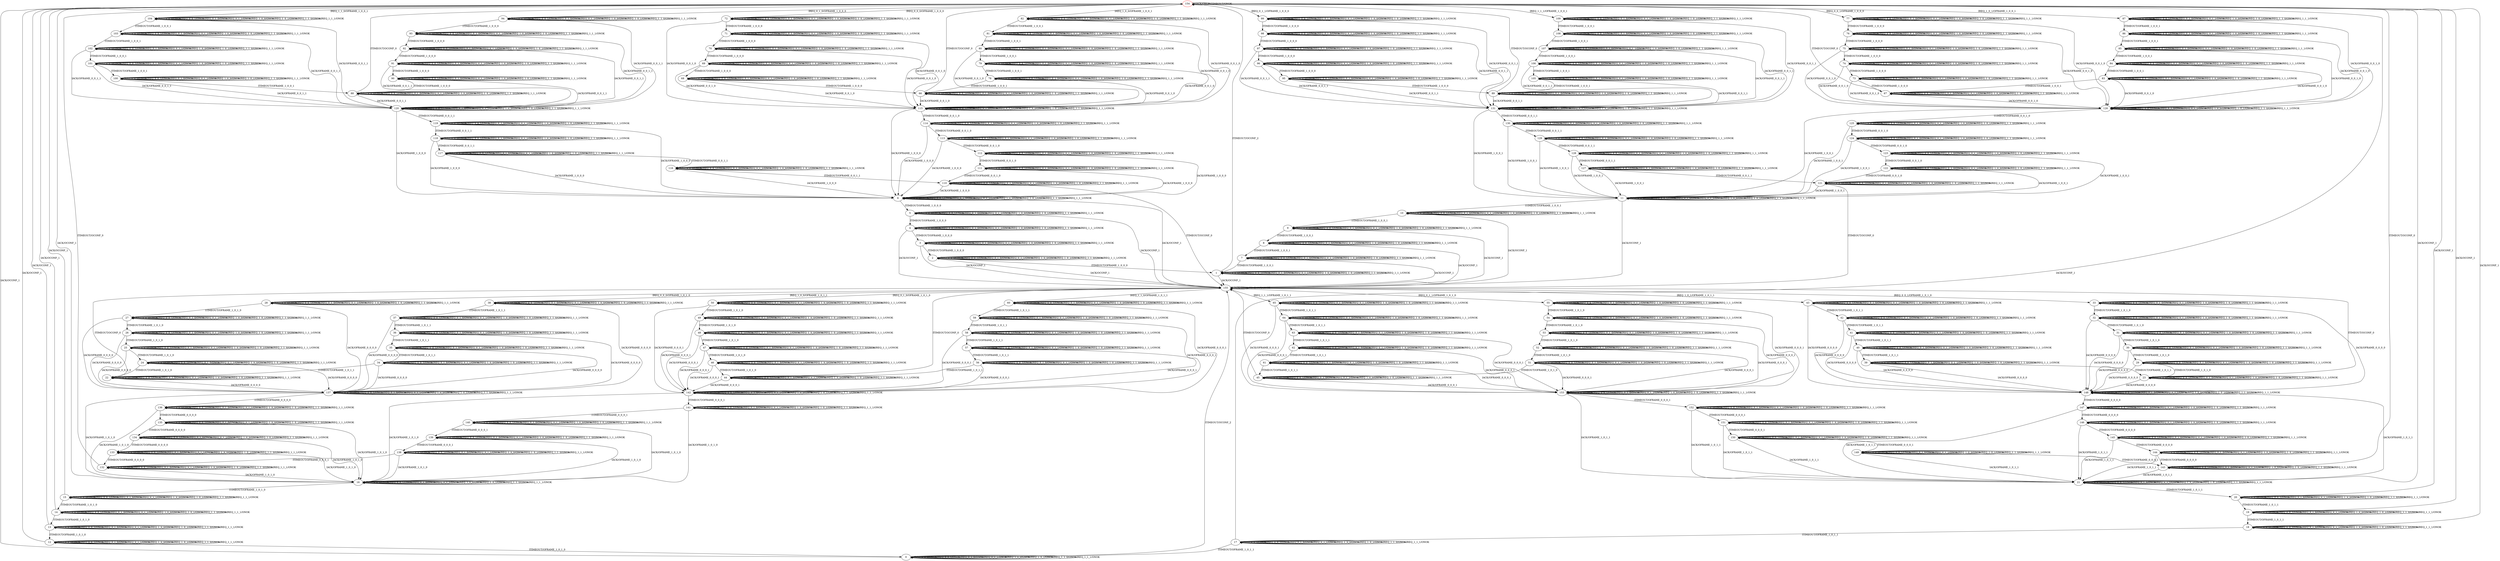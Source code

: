 digraph {
154 [color="red"]
0
1
2
3
4
5
6
7
8
9
10
11
12
13
14
15
16
17
18
19
20
21
22
23
24
25
26
27
28
29
30
31
32
33
34
35
36
37
38
39
40
41
42
43
44
45
46
47
48
49
50
51
52
53
54
55
56
57
58
59
60
61
62
63
64
65
66
67
68
69
70
71
72
73
74
75
76
77
78
79
80
81
82
83
84
85
86
87
88
89
90
91
92
93
94
95
96
97
98
99
100
101
102
103
104
105
106
107
108
109
110
111
112
113
114
115
116
117
118
119
120
121
122
123
124
125
126
127
128
129
130
131
132
133
134
135
136
137
138
139
140
141
142
143
144
145
146
147
148
149
150
151
152
153
155
154 -> 154 [label="IACK/ONOK"]
154 -> 72 [label="IREQ_0_0_0/OFRAME_1_0_0_0"]
154 -> 77 [label="IREQ_0_0_1/OFRAME_1_0_0_0"]
154 -> 94 [label="IREQ_0_1_0/OFRAME_1_0_0_0"]
154 -> 99 [label="IREQ_0_1_1/OFRAME_1_0_0_0"]
154 -> 82 [label="IREQ_1_0_0/OFRAME_1_0_0_1"]
154 -> 87 [label="IREQ_1_0_1/OFRAME_1_0_0_1"]
154 -> 104 [label="IREQ_1_1_0/OFRAME_1_0_0_1"]
154 -> 109 [label="IREQ_1_1_1/OFRAME_1_0_0_1"]
154 -> 154 [label="ITIMEOUT/ONOK"]
0 -> 154 [label="IACK/OCONF_1"]
0 -> 0 [label="IREQ_0_0_0/ONOK"]
0 -> 0 [label="IREQ_0_0_1/ONOK"]
0 -> 0 [label="IREQ_0_1_0/ONOK"]
0 -> 0 [label="IREQ_0_1_1/ONOK"]
0 -> 0 [label="IREQ_1_0_0/ONOK"]
0 -> 0 [label="IREQ_1_0_1/ONOK"]
0 -> 0 [label="IREQ_1_1_0/ONOK"]
0 -> 0 [label="IREQ_1_1_1/ONOK"]
0 -> 155 [label="ITIMEOUT/OCONF_2"]
1 -> 155 [label="IACK/OCONF_1"]
1 -> 1 [label="IREQ_0_0_0/ONOK"]
1 -> 1 [label="IREQ_0_0_1/ONOK"]
1 -> 1 [label="IREQ_0_1_0/ONOK"]
1 -> 1 [label="IREQ_0_1_1/ONOK"]
1 -> 1 [label="IREQ_1_0_0/ONOK"]
1 -> 1 [label="IREQ_1_0_1/ONOK"]
1 -> 1 [label="IREQ_1_1_0/ONOK"]
1 -> 1 [label="IREQ_1_1_1/ONOK"]
1 -> 154 [label="ITIMEOUT/OCONF_2"]
2 -> 155 [label="IACK/OCONF_1"]
2 -> 2 [label="IREQ_0_0_0/ONOK"]
2 -> 2 [label="IREQ_0_0_1/ONOK"]
2 -> 2 [label="IREQ_0_1_0/ONOK"]
2 -> 2 [label="IREQ_0_1_1/ONOK"]
2 -> 2 [label="IREQ_1_0_0/ONOK"]
2 -> 2 [label="IREQ_1_0_1/ONOK"]
2 -> 2 [label="IREQ_1_1_0/ONOK"]
2 -> 2 [label="IREQ_1_1_1/ONOK"]
2 -> 1 [label="ITIMEOUT/OFRAME_1_0_0_0"]
3 -> 155 [label="IACK/OCONF_1"]
3 -> 3 [label="IREQ_0_0_0/ONOK"]
3 -> 3 [label="IREQ_0_0_1/ONOK"]
3 -> 3 [label="IREQ_0_1_0/ONOK"]
3 -> 3 [label="IREQ_0_1_1/ONOK"]
3 -> 3 [label="IREQ_1_0_0/ONOK"]
3 -> 3 [label="IREQ_1_0_1/ONOK"]
3 -> 3 [label="IREQ_1_1_0/ONOK"]
3 -> 3 [label="IREQ_1_1_1/ONOK"]
3 -> 2 [label="ITIMEOUT/OFRAME_1_0_0_0"]
4 -> 155 [label="IACK/OCONF_1"]
4 -> 4 [label="IREQ_0_0_0/ONOK"]
4 -> 4 [label="IREQ_0_0_1/ONOK"]
4 -> 4 [label="IREQ_0_1_0/ONOK"]
4 -> 4 [label="IREQ_0_1_1/ONOK"]
4 -> 4 [label="IREQ_1_0_0/ONOK"]
4 -> 4 [label="IREQ_1_0_1/ONOK"]
4 -> 4 [label="IREQ_1_1_0/ONOK"]
4 -> 4 [label="IREQ_1_1_1/ONOK"]
4 -> 3 [label="ITIMEOUT/OFRAME_1_0_0_0"]
5 -> 155 [label="IACK/OCONF_1"]
5 -> 5 [label="IREQ_0_0_0/ONOK"]
5 -> 5 [label="IREQ_0_0_1/ONOK"]
5 -> 5 [label="IREQ_0_1_0/ONOK"]
5 -> 5 [label="IREQ_0_1_1/ONOK"]
5 -> 5 [label="IREQ_1_0_0/ONOK"]
5 -> 5 [label="IREQ_1_0_1/ONOK"]
5 -> 5 [label="IREQ_1_1_0/ONOK"]
5 -> 5 [label="IREQ_1_1_1/ONOK"]
5 -> 4 [label="ITIMEOUT/OFRAME_1_0_0_0"]
6 -> 155 [label="IACK/OCONF_1"]
6 -> 6 [label="IREQ_0_0_0/ONOK"]
6 -> 6 [label="IREQ_0_0_1/ONOK"]
6 -> 6 [label="IREQ_0_1_0/ONOK"]
6 -> 6 [label="IREQ_0_1_1/ONOK"]
6 -> 6 [label="IREQ_1_0_0/ONOK"]
6 -> 6 [label="IREQ_1_0_1/ONOK"]
6 -> 6 [label="IREQ_1_1_0/ONOK"]
6 -> 6 [label="IREQ_1_1_1/ONOK"]
6 -> 5 [label="ITIMEOUT/OFRAME_1_0_0_0"]
7 -> 155 [label="IACK/OCONF_1"]
7 -> 7 [label="IREQ_0_0_0/ONOK"]
7 -> 7 [label="IREQ_0_0_1/ONOK"]
7 -> 7 [label="IREQ_0_1_0/ONOK"]
7 -> 7 [label="IREQ_0_1_1/ONOK"]
7 -> 7 [label="IREQ_1_0_0/ONOK"]
7 -> 7 [label="IREQ_1_0_1/ONOK"]
7 -> 7 [label="IREQ_1_1_0/ONOK"]
7 -> 7 [label="IREQ_1_1_1/ONOK"]
7 -> 1 [label="ITIMEOUT/OFRAME_1_0_0_1"]
8 -> 155 [label="IACK/OCONF_1"]
8 -> 8 [label="IREQ_0_0_0/ONOK"]
8 -> 8 [label="IREQ_0_0_1/ONOK"]
8 -> 8 [label="IREQ_0_1_0/ONOK"]
8 -> 8 [label="IREQ_0_1_1/ONOK"]
8 -> 8 [label="IREQ_1_0_0/ONOK"]
8 -> 8 [label="IREQ_1_0_1/ONOK"]
8 -> 8 [label="IREQ_1_1_0/ONOK"]
8 -> 8 [label="IREQ_1_1_1/ONOK"]
8 -> 7 [label="ITIMEOUT/OFRAME_1_0_0_1"]
9 -> 155 [label="IACK/OCONF_1"]
9 -> 9 [label="IREQ_0_0_0/ONOK"]
9 -> 9 [label="IREQ_0_0_1/ONOK"]
9 -> 9 [label="IREQ_0_1_0/ONOK"]
9 -> 9 [label="IREQ_0_1_1/ONOK"]
9 -> 9 [label="IREQ_1_0_0/ONOK"]
9 -> 9 [label="IREQ_1_0_1/ONOK"]
9 -> 9 [label="IREQ_1_1_0/ONOK"]
9 -> 9 [label="IREQ_1_1_1/ONOK"]
9 -> 8 [label="ITIMEOUT/OFRAME_1_0_0_1"]
10 -> 155 [label="IACK/OCONF_1"]
10 -> 10 [label="IREQ_0_0_0/ONOK"]
10 -> 10 [label="IREQ_0_0_1/ONOK"]
10 -> 10 [label="IREQ_0_1_0/ONOK"]
10 -> 10 [label="IREQ_0_1_1/ONOK"]
10 -> 10 [label="IREQ_1_0_0/ONOK"]
10 -> 10 [label="IREQ_1_0_1/ONOK"]
10 -> 10 [label="IREQ_1_1_0/ONOK"]
10 -> 10 [label="IREQ_1_1_1/ONOK"]
10 -> 9 [label="ITIMEOUT/OFRAME_1_0_0_1"]
11 -> 155 [label="IACK/OCONF_1"]
11 -> 11 [label="IREQ_0_0_0/ONOK"]
11 -> 11 [label="IREQ_0_0_1/ONOK"]
11 -> 11 [label="IREQ_0_1_0/ONOK"]
11 -> 11 [label="IREQ_0_1_1/ONOK"]
11 -> 11 [label="IREQ_1_0_0/ONOK"]
11 -> 11 [label="IREQ_1_0_1/ONOK"]
11 -> 11 [label="IREQ_1_1_0/ONOK"]
11 -> 11 [label="IREQ_1_1_1/ONOK"]
11 -> 10 [label="ITIMEOUT/OFRAME_1_0_0_1"]
12 -> 154 [label="IACK/OCONF_1"]
12 -> 12 [label="IREQ_0_0_0/ONOK"]
12 -> 12 [label="IREQ_0_0_1/ONOK"]
12 -> 12 [label="IREQ_0_1_0/ONOK"]
12 -> 12 [label="IREQ_0_1_1/ONOK"]
12 -> 12 [label="IREQ_1_0_0/ONOK"]
12 -> 12 [label="IREQ_1_0_1/ONOK"]
12 -> 12 [label="IREQ_1_1_0/ONOK"]
12 -> 12 [label="IREQ_1_1_1/ONOK"]
12 -> 0 [label="ITIMEOUT/OFRAME_1_0_1_0"]
13 -> 154 [label="IACK/OCONF_1"]
13 -> 13 [label="IREQ_0_0_0/ONOK"]
13 -> 13 [label="IREQ_0_0_1/ONOK"]
13 -> 13 [label="IREQ_0_1_0/ONOK"]
13 -> 13 [label="IREQ_0_1_1/ONOK"]
13 -> 13 [label="IREQ_1_0_0/ONOK"]
13 -> 13 [label="IREQ_1_0_1/ONOK"]
13 -> 13 [label="IREQ_1_1_0/ONOK"]
13 -> 13 [label="IREQ_1_1_1/ONOK"]
13 -> 12 [label="ITIMEOUT/OFRAME_1_0_1_0"]
14 -> 154 [label="IACK/OCONF_1"]
14 -> 14 [label="IREQ_0_0_0/ONOK"]
14 -> 14 [label="IREQ_0_0_1/ONOK"]
14 -> 14 [label="IREQ_0_1_0/ONOK"]
14 -> 14 [label="IREQ_0_1_1/ONOK"]
14 -> 14 [label="IREQ_1_0_0/ONOK"]
14 -> 14 [label="IREQ_1_0_1/ONOK"]
14 -> 14 [label="IREQ_1_1_0/ONOK"]
14 -> 14 [label="IREQ_1_1_1/ONOK"]
14 -> 13 [label="ITIMEOUT/OFRAME_1_0_1_0"]
15 -> 154 [label="IACK/OCONF_1"]
15 -> 15 [label="IREQ_0_0_0/ONOK"]
15 -> 15 [label="IREQ_0_0_1/ONOK"]
15 -> 15 [label="IREQ_0_1_0/ONOK"]
15 -> 15 [label="IREQ_0_1_1/ONOK"]
15 -> 15 [label="IREQ_1_0_0/ONOK"]
15 -> 15 [label="IREQ_1_0_1/ONOK"]
15 -> 15 [label="IREQ_1_1_0/ONOK"]
15 -> 15 [label="IREQ_1_1_1/ONOK"]
15 -> 14 [label="ITIMEOUT/OFRAME_1_0_1_0"]
16 -> 154 [label="IACK/OCONF_1"]
16 -> 16 [label="IREQ_0_0_0/ONOK"]
16 -> 16 [label="IREQ_0_0_1/ONOK"]
16 -> 16 [label="IREQ_0_1_0/ONOK"]
16 -> 16 [label="IREQ_0_1_1/ONOK"]
16 -> 16 [label="IREQ_1_0_0/ONOK"]
16 -> 16 [label="IREQ_1_0_1/ONOK"]
16 -> 16 [label="IREQ_1_1_0/ONOK"]
16 -> 16 [label="IREQ_1_1_1/ONOK"]
16 -> 15 [label="ITIMEOUT/OFRAME_1_0_1_0"]
17 -> 154 [label="IACK/OCONF_1"]
17 -> 17 [label="IREQ_0_0_0/ONOK"]
17 -> 17 [label="IREQ_0_0_1/ONOK"]
17 -> 17 [label="IREQ_0_1_0/ONOK"]
17 -> 17 [label="IREQ_0_1_1/ONOK"]
17 -> 17 [label="IREQ_1_0_0/ONOK"]
17 -> 17 [label="IREQ_1_0_1/ONOK"]
17 -> 17 [label="IREQ_1_1_0/ONOK"]
17 -> 17 [label="IREQ_1_1_1/ONOK"]
17 -> 0 [label="ITIMEOUT/OFRAME_1_0_1_1"]
18 -> 154 [label="IACK/OCONF_1"]
18 -> 18 [label="IREQ_0_0_0/ONOK"]
18 -> 18 [label="IREQ_0_0_1/ONOK"]
18 -> 18 [label="IREQ_0_1_0/ONOK"]
18 -> 18 [label="IREQ_0_1_1/ONOK"]
18 -> 18 [label="IREQ_1_0_0/ONOK"]
18 -> 18 [label="IREQ_1_0_1/ONOK"]
18 -> 18 [label="IREQ_1_1_0/ONOK"]
18 -> 18 [label="IREQ_1_1_1/ONOK"]
18 -> 17 [label="ITIMEOUT/OFRAME_1_0_1_1"]
19 -> 154 [label="IACK/OCONF_1"]
19 -> 19 [label="IREQ_0_0_0/ONOK"]
19 -> 19 [label="IREQ_0_0_1/ONOK"]
19 -> 19 [label="IREQ_0_1_0/ONOK"]
19 -> 19 [label="IREQ_0_1_1/ONOK"]
19 -> 19 [label="IREQ_1_0_0/ONOK"]
19 -> 19 [label="IREQ_1_0_1/ONOK"]
19 -> 19 [label="IREQ_1_1_0/ONOK"]
19 -> 19 [label="IREQ_1_1_1/ONOK"]
19 -> 18 [label="ITIMEOUT/OFRAME_1_0_1_1"]
20 -> 154 [label="IACK/OCONF_1"]
20 -> 20 [label="IREQ_0_0_0/ONOK"]
20 -> 20 [label="IREQ_0_0_1/ONOK"]
20 -> 20 [label="IREQ_0_1_0/ONOK"]
20 -> 20 [label="IREQ_0_1_1/ONOK"]
20 -> 20 [label="IREQ_1_0_0/ONOK"]
20 -> 20 [label="IREQ_1_0_1/ONOK"]
20 -> 20 [label="IREQ_1_1_0/ONOK"]
20 -> 20 [label="IREQ_1_1_1/ONOK"]
20 -> 19 [label="ITIMEOUT/OFRAME_1_0_1_1"]
21 -> 154 [label="IACK/OCONF_1"]
21 -> 21 [label="IREQ_0_0_0/ONOK"]
21 -> 21 [label="IREQ_0_0_1/ONOK"]
21 -> 21 [label="IREQ_0_1_0/ONOK"]
21 -> 21 [label="IREQ_0_1_1/ONOK"]
21 -> 21 [label="IREQ_1_0_0/ONOK"]
21 -> 21 [label="IREQ_1_0_1/ONOK"]
21 -> 21 [label="IREQ_1_1_0/ONOK"]
21 -> 21 [label="IREQ_1_1_1/ONOK"]
21 -> 20 [label="ITIMEOUT/OFRAME_1_0_1_1"]
22 -> 137 [label="IACK/OFRAME_0_0_0_0"]
22 -> 22 [label="IREQ_0_0_0/ONOK"]
22 -> 22 [label="IREQ_0_0_1/ONOK"]
22 -> 22 [label="IREQ_0_1_0/ONOK"]
22 -> 22 [label="IREQ_0_1_1/ONOK"]
22 -> 22 [label="IREQ_1_0_0/ONOK"]
22 -> 22 [label="IREQ_1_0_1/ONOK"]
22 -> 22 [label="IREQ_1_1_0/ONOK"]
22 -> 22 [label="IREQ_1_1_1/ONOK"]
22 -> 155 [label="ITIMEOUT/OCONF_0"]
23 -> 148 [label="IACK/OFRAME_0_0_0_0"]
23 -> 23 [label="IREQ_0_0_0/ONOK"]
23 -> 23 [label="IREQ_0_0_1/ONOK"]
23 -> 23 [label="IREQ_0_1_0/ONOK"]
23 -> 23 [label="IREQ_0_1_1/ONOK"]
23 -> 23 [label="IREQ_1_0_0/ONOK"]
23 -> 23 [label="IREQ_1_0_1/ONOK"]
23 -> 23 [label="IREQ_1_1_0/ONOK"]
23 -> 23 [label="IREQ_1_1_1/ONOK"]
23 -> 155 [label="ITIMEOUT/OCONF_0"]
24 -> 137 [label="IACK/OFRAME_0_0_0_0"]
24 -> 24 [label="IREQ_0_0_0/ONOK"]
24 -> 24 [label="IREQ_0_0_1/ONOK"]
24 -> 24 [label="IREQ_0_1_0/ONOK"]
24 -> 24 [label="IREQ_0_1_1/ONOK"]
24 -> 24 [label="IREQ_1_0_0/ONOK"]
24 -> 24 [label="IREQ_1_0_1/ONOK"]
24 -> 24 [label="IREQ_1_1_0/ONOK"]
24 -> 24 [label="IREQ_1_1_1/ONOK"]
24 -> 22 [label="ITIMEOUT/OFRAME_1_0_1_0"]
25 -> 137 [label="IACK/OFRAME_0_0_0_0"]
25 -> 25 [label="IREQ_0_0_0/ONOK"]
25 -> 25 [label="IREQ_0_0_1/ONOK"]
25 -> 25 [label="IREQ_0_1_0/ONOK"]
25 -> 25 [label="IREQ_0_1_1/ONOK"]
25 -> 25 [label="IREQ_1_0_0/ONOK"]
25 -> 25 [label="IREQ_1_0_1/ONOK"]
25 -> 25 [label="IREQ_1_1_0/ONOK"]
25 -> 25 [label="IREQ_1_1_1/ONOK"]
25 -> 24 [label="ITIMEOUT/OFRAME_1_0_1_0"]
26 -> 137 [label="IACK/OFRAME_0_0_0_0"]
26 -> 26 [label="IREQ_0_0_0/ONOK"]
26 -> 26 [label="IREQ_0_0_1/ONOK"]
26 -> 26 [label="IREQ_0_1_0/ONOK"]
26 -> 26 [label="IREQ_0_1_1/ONOK"]
26 -> 26 [label="IREQ_1_0_0/ONOK"]
26 -> 26 [label="IREQ_1_0_1/ONOK"]
26 -> 26 [label="IREQ_1_1_0/ONOK"]
26 -> 26 [label="IREQ_1_1_1/ONOK"]
26 -> 25 [label="ITIMEOUT/OFRAME_1_0_1_0"]
27 -> 137 [label="IACK/OFRAME_0_0_0_0"]
27 -> 27 [label="IREQ_0_0_0/ONOK"]
27 -> 27 [label="IREQ_0_0_1/ONOK"]
27 -> 27 [label="IREQ_0_1_0/ONOK"]
27 -> 27 [label="IREQ_0_1_1/ONOK"]
27 -> 27 [label="IREQ_1_0_0/ONOK"]
27 -> 27 [label="IREQ_1_0_1/ONOK"]
27 -> 27 [label="IREQ_1_1_0/ONOK"]
27 -> 27 [label="IREQ_1_1_1/ONOK"]
27 -> 26 [label="ITIMEOUT/OFRAME_1_0_1_0"]
28 -> 137 [label="IACK/OFRAME_0_0_0_0"]
28 -> 28 [label="IREQ_0_0_0/ONOK"]
28 -> 28 [label="IREQ_0_0_1/ONOK"]
28 -> 28 [label="IREQ_0_1_0/ONOK"]
28 -> 28 [label="IREQ_0_1_1/ONOK"]
28 -> 28 [label="IREQ_1_0_0/ONOK"]
28 -> 28 [label="IREQ_1_0_1/ONOK"]
28 -> 28 [label="IREQ_1_1_0/ONOK"]
28 -> 28 [label="IREQ_1_1_1/ONOK"]
28 -> 27 [label="ITIMEOUT/OFRAME_1_0_1_0"]
29 -> 148 [label="IACK/OFRAME_0_0_0_0"]
29 -> 29 [label="IREQ_0_0_0/ONOK"]
29 -> 29 [label="IREQ_0_0_1/ONOK"]
29 -> 29 [label="IREQ_0_1_0/ONOK"]
29 -> 29 [label="IREQ_0_1_1/ONOK"]
29 -> 29 [label="IREQ_1_0_0/ONOK"]
29 -> 29 [label="IREQ_1_0_1/ONOK"]
29 -> 29 [label="IREQ_1_1_0/ONOK"]
29 -> 29 [label="IREQ_1_1_1/ONOK"]
29 -> 23 [label="ITIMEOUT/OFRAME_1_0_1_0"]
30 -> 148 [label="IACK/OFRAME_0_0_0_0"]
30 -> 30 [label="IREQ_0_0_0/ONOK"]
30 -> 30 [label="IREQ_0_0_1/ONOK"]
30 -> 30 [label="IREQ_0_1_0/ONOK"]
30 -> 30 [label="IREQ_0_1_1/ONOK"]
30 -> 30 [label="IREQ_1_0_0/ONOK"]
30 -> 30 [label="IREQ_1_0_1/ONOK"]
30 -> 30 [label="IREQ_1_1_0/ONOK"]
30 -> 30 [label="IREQ_1_1_1/ONOK"]
30 -> 29 [label="ITIMEOUT/OFRAME_1_0_1_0"]
31 -> 148 [label="IACK/OFRAME_0_0_0_0"]
31 -> 31 [label="IREQ_0_0_0/ONOK"]
31 -> 31 [label="IREQ_0_0_1/ONOK"]
31 -> 31 [label="IREQ_0_1_0/ONOK"]
31 -> 31 [label="IREQ_0_1_1/ONOK"]
31 -> 31 [label="IREQ_1_0_0/ONOK"]
31 -> 31 [label="IREQ_1_0_1/ONOK"]
31 -> 31 [label="IREQ_1_1_0/ONOK"]
31 -> 31 [label="IREQ_1_1_1/ONOK"]
31 -> 30 [label="ITIMEOUT/OFRAME_1_0_1_0"]
32 -> 148 [label="IACK/OFRAME_0_0_0_0"]
32 -> 32 [label="IREQ_0_0_0/ONOK"]
32 -> 32 [label="IREQ_0_0_1/ONOK"]
32 -> 32 [label="IREQ_0_1_0/ONOK"]
32 -> 32 [label="IREQ_0_1_1/ONOK"]
32 -> 32 [label="IREQ_1_0_0/ONOK"]
32 -> 32 [label="IREQ_1_0_1/ONOK"]
32 -> 32 [label="IREQ_1_1_0/ONOK"]
32 -> 32 [label="IREQ_1_1_1/ONOK"]
32 -> 31 [label="ITIMEOUT/OFRAME_1_0_1_0"]
33 -> 148 [label="IACK/OFRAME_0_0_0_0"]
33 -> 33 [label="IREQ_0_0_0/ONOK"]
33 -> 33 [label="IREQ_0_0_1/ONOK"]
33 -> 33 [label="IREQ_0_1_0/ONOK"]
33 -> 33 [label="IREQ_0_1_1/ONOK"]
33 -> 33 [label="IREQ_1_0_0/ONOK"]
33 -> 33 [label="IREQ_1_0_1/ONOK"]
33 -> 33 [label="IREQ_1_1_0/ONOK"]
33 -> 33 [label="IREQ_1_1_1/ONOK"]
33 -> 32 [label="ITIMEOUT/OFRAME_1_0_1_0"]
34 -> 137 [label="IACK/OFRAME_0_0_0_0"]
34 -> 34 [label="IREQ_0_0_0/ONOK"]
34 -> 34 [label="IREQ_0_0_1/ONOK"]
34 -> 34 [label="IREQ_0_1_0/ONOK"]
34 -> 34 [label="IREQ_0_1_1/ONOK"]
34 -> 34 [label="IREQ_1_0_0/ONOK"]
34 -> 34 [label="IREQ_1_0_1/ONOK"]
34 -> 34 [label="IREQ_1_1_0/ONOK"]
34 -> 34 [label="IREQ_1_1_1/ONOK"]
34 -> 22 [label="ITIMEOUT/OFRAME_1_0_1_1"]
35 -> 137 [label="IACK/OFRAME_0_0_0_0"]
35 -> 35 [label="IREQ_0_0_0/ONOK"]
35 -> 35 [label="IREQ_0_0_1/ONOK"]
35 -> 35 [label="IREQ_0_1_0/ONOK"]
35 -> 35 [label="IREQ_0_1_1/ONOK"]
35 -> 35 [label="IREQ_1_0_0/ONOK"]
35 -> 35 [label="IREQ_1_0_1/ONOK"]
35 -> 35 [label="IREQ_1_1_0/ONOK"]
35 -> 35 [label="IREQ_1_1_1/ONOK"]
35 -> 34 [label="ITIMEOUT/OFRAME_1_0_1_1"]
36 -> 137 [label="IACK/OFRAME_0_0_0_0"]
36 -> 36 [label="IREQ_0_0_0/ONOK"]
36 -> 36 [label="IREQ_0_0_1/ONOK"]
36 -> 36 [label="IREQ_0_1_0/ONOK"]
36 -> 36 [label="IREQ_0_1_1/ONOK"]
36 -> 36 [label="IREQ_1_0_0/ONOK"]
36 -> 36 [label="IREQ_1_0_1/ONOK"]
36 -> 36 [label="IREQ_1_1_0/ONOK"]
36 -> 36 [label="IREQ_1_1_1/ONOK"]
36 -> 35 [label="ITIMEOUT/OFRAME_1_0_1_1"]
37 -> 137 [label="IACK/OFRAME_0_0_0_0"]
37 -> 37 [label="IREQ_0_0_0/ONOK"]
37 -> 37 [label="IREQ_0_0_1/ONOK"]
37 -> 37 [label="IREQ_0_1_0/ONOK"]
37 -> 37 [label="IREQ_0_1_1/ONOK"]
37 -> 37 [label="IREQ_1_0_0/ONOK"]
37 -> 37 [label="IREQ_1_0_1/ONOK"]
37 -> 37 [label="IREQ_1_1_0/ONOK"]
37 -> 37 [label="IREQ_1_1_1/ONOK"]
37 -> 36 [label="ITIMEOUT/OFRAME_1_0_1_1"]
38 -> 137 [label="IACK/OFRAME_0_0_0_0"]
38 -> 38 [label="IREQ_0_0_0/ONOK"]
38 -> 38 [label="IREQ_0_0_1/ONOK"]
38 -> 38 [label="IREQ_0_1_0/ONOK"]
38 -> 38 [label="IREQ_0_1_1/ONOK"]
38 -> 38 [label="IREQ_1_0_0/ONOK"]
38 -> 38 [label="IREQ_1_0_1/ONOK"]
38 -> 38 [label="IREQ_1_1_0/ONOK"]
38 -> 38 [label="IREQ_1_1_1/ONOK"]
38 -> 37 [label="ITIMEOUT/OFRAME_1_0_1_1"]
39 -> 148 [label="IACK/OFRAME_0_0_0_0"]
39 -> 39 [label="IREQ_0_0_0/ONOK"]
39 -> 39 [label="IREQ_0_0_1/ONOK"]
39 -> 39 [label="IREQ_0_1_0/ONOK"]
39 -> 39 [label="IREQ_0_1_1/ONOK"]
39 -> 39 [label="IREQ_1_0_0/ONOK"]
39 -> 39 [label="IREQ_1_0_1/ONOK"]
39 -> 39 [label="IREQ_1_1_0/ONOK"]
39 -> 39 [label="IREQ_1_1_1/ONOK"]
39 -> 23 [label="ITIMEOUT/OFRAME_1_0_1_1"]
40 -> 148 [label="IACK/OFRAME_0_0_0_0"]
40 -> 40 [label="IREQ_0_0_0/ONOK"]
40 -> 40 [label="IREQ_0_0_1/ONOK"]
40 -> 40 [label="IREQ_0_1_0/ONOK"]
40 -> 40 [label="IREQ_0_1_1/ONOK"]
40 -> 40 [label="IREQ_1_0_0/ONOK"]
40 -> 40 [label="IREQ_1_0_1/ONOK"]
40 -> 40 [label="IREQ_1_1_0/ONOK"]
40 -> 40 [label="IREQ_1_1_1/ONOK"]
40 -> 39 [label="ITIMEOUT/OFRAME_1_0_1_1"]
41 -> 148 [label="IACK/OFRAME_0_0_0_0"]
41 -> 41 [label="IREQ_0_0_0/ONOK"]
41 -> 41 [label="IREQ_0_0_1/ONOK"]
41 -> 41 [label="IREQ_0_1_0/ONOK"]
41 -> 41 [label="IREQ_0_1_1/ONOK"]
41 -> 41 [label="IREQ_1_0_0/ONOK"]
41 -> 41 [label="IREQ_1_0_1/ONOK"]
41 -> 41 [label="IREQ_1_1_0/ONOK"]
41 -> 41 [label="IREQ_1_1_1/ONOK"]
41 -> 40 [label="ITIMEOUT/OFRAME_1_0_1_1"]
42 -> 148 [label="IACK/OFRAME_0_0_0_0"]
42 -> 42 [label="IREQ_0_0_0/ONOK"]
42 -> 42 [label="IREQ_0_0_1/ONOK"]
42 -> 42 [label="IREQ_0_1_0/ONOK"]
42 -> 42 [label="IREQ_0_1_1/ONOK"]
42 -> 42 [label="IREQ_1_0_0/ONOK"]
42 -> 42 [label="IREQ_1_0_1/ONOK"]
42 -> 42 [label="IREQ_1_1_0/ONOK"]
42 -> 42 [label="IREQ_1_1_1/ONOK"]
42 -> 41 [label="ITIMEOUT/OFRAME_1_0_1_1"]
43 -> 148 [label="IACK/OFRAME_0_0_0_0"]
43 -> 43 [label="IREQ_0_0_0/ONOK"]
43 -> 43 [label="IREQ_0_0_1/ONOK"]
43 -> 43 [label="IREQ_0_1_0/ONOK"]
43 -> 43 [label="IREQ_0_1_1/ONOK"]
43 -> 43 [label="IREQ_1_0_0/ONOK"]
43 -> 43 [label="IREQ_1_0_1/ONOK"]
43 -> 43 [label="IREQ_1_1_0/ONOK"]
43 -> 43 [label="IREQ_1_1_1/ONOK"]
43 -> 42 [label="ITIMEOUT/OFRAME_1_0_1_1"]
44 -> 142 [label="IACK/OFRAME_0_0_0_1"]
44 -> 44 [label="IREQ_0_0_0/ONOK"]
44 -> 44 [label="IREQ_0_0_1/ONOK"]
44 -> 44 [label="IREQ_0_1_0/ONOK"]
44 -> 44 [label="IREQ_0_1_1/ONOK"]
44 -> 44 [label="IREQ_1_0_0/ONOK"]
44 -> 44 [label="IREQ_1_0_1/ONOK"]
44 -> 44 [label="IREQ_1_1_0/ONOK"]
44 -> 44 [label="IREQ_1_1_1/ONOK"]
44 -> 155 [label="ITIMEOUT/OCONF_0"]
45 -> 153 [label="IACK/OFRAME_0_0_0_1"]
45 -> 45 [label="IREQ_0_0_0/ONOK"]
45 -> 45 [label="IREQ_0_0_1/ONOK"]
45 -> 45 [label="IREQ_0_1_0/ONOK"]
45 -> 45 [label="IREQ_0_1_1/ONOK"]
45 -> 45 [label="IREQ_1_0_0/ONOK"]
45 -> 45 [label="IREQ_1_0_1/ONOK"]
45 -> 45 [label="IREQ_1_1_0/ONOK"]
45 -> 45 [label="IREQ_1_1_1/ONOK"]
45 -> 155 [label="ITIMEOUT/OCONF_0"]
46 -> 142 [label="IACK/OFRAME_0_0_0_1"]
46 -> 46 [label="IREQ_0_0_0/ONOK"]
46 -> 46 [label="IREQ_0_0_1/ONOK"]
46 -> 46 [label="IREQ_0_1_0/ONOK"]
46 -> 46 [label="IREQ_0_1_1/ONOK"]
46 -> 46 [label="IREQ_1_0_0/ONOK"]
46 -> 46 [label="IREQ_1_0_1/ONOK"]
46 -> 46 [label="IREQ_1_1_0/ONOK"]
46 -> 46 [label="IREQ_1_1_1/ONOK"]
46 -> 44 [label="ITIMEOUT/OFRAME_1_0_1_0"]
47 -> 142 [label="IACK/OFRAME_0_0_0_1"]
47 -> 47 [label="IREQ_0_0_0/ONOK"]
47 -> 47 [label="IREQ_0_0_1/ONOK"]
47 -> 47 [label="IREQ_0_1_0/ONOK"]
47 -> 47 [label="IREQ_0_1_1/ONOK"]
47 -> 47 [label="IREQ_1_0_0/ONOK"]
47 -> 47 [label="IREQ_1_0_1/ONOK"]
47 -> 47 [label="IREQ_1_1_0/ONOK"]
47 -> 47 [label="IREQ_1_1_1/ONOK"]
47 -> 46 [label="ITIMEOUT/OFRAME_1_0_1_0"]
48 -> 142 [label="IACK/OFRAME_0_0_0_1"]
48 -> 48 [label="IREQ_0_0_0/ONOK"]
48 -> 48 [label="IREQ_0_0_1/ONOK"]
48 -> 48 [label="IREQ_0_1_0/ONOK"]
48 -> 48 [label="IREQ_0_1_1/ONOK"]
48 -> 48 [label="IREQ_1_0_0/ONOK"]
48 -> 48 [label="IREQ_1_0_1/ONOK"]
48 -> 48 [label="IREQ_1_1_0/ONOK"]
48 -> 48 [label="IREQ_1_1_1/ONOK"]
48 -> 47 [label="ITIMEOUT/OFRAME_1_0_1_0"]
49 -> 142 [label="IACK/OFRAME_0_0_0_1"]
49 -> 49 [label="IREQ_0_0_0/ONOK"]
49 -> 49 [label="IREQ_0_0_1/ONOK"]
49 -> 49 [label="IREQ_0_1_0/ONOK"]
49 -> 49 [label="IREQ_0_1_1/ONOK"]
49 -> 49 [label="IREQ_1_0_0/ONOK"]
49 -> 49 [label="IREQ_1_0_1/ONOK"]
49 -> 49 [label="IREQ_1_1_0/ONOK"]
49 -> 49 [label="IREQ_1_1_1/ONOK"]
49 -> 48 [label="ITIMEOUT/OFRAME_1_0_1_0"]
50 -> 142 [label="IACK/OFRAME_0_0_0_1"]
50 -> 50 [label="IREQ_0_0_0/ONOK"]
50 -> 50 [label="IREQ_0_0_1/ONOK"]
50 -> 50 [label="IREQ_0_1_0/ONOK"]
50 -> 50 [label="IREQ_0_1_1/ONOK"]
50 -> 50 [label="IREQ_1_0_0/ONOK"]
50 -> 50 [label="IREQ_1_0_1/ONOK"]
50 -> 50 [label="IREQ_1_1_0/ONOK"]
50 -> 50 [label="IREQ_1_1_1/ONOK"]
50 -> 49 [label="ITIMEOUT/OFRAME_1_0_1_0"]
51 -> 153 [label="IACK/OFRAME_0_0_0_1"]
51 -> 51 [label="IREQ_0_0_0/ONOK"]
51 -> 51 [label="IREQ_0_0_1/ONOK"]
51 -> 51 [label="IREQ_0_1_0/ONOK"]
51 -> 51 [label="IREQ_0_1_1/ONOK"]
51 -> 51 [label="IREQ_1_0_0/ONOK"]
51 -> 51 [label="IREQ_1_0_1/ONOK"]
51 -> 51 [label="IREQ_1_1_0/ONOK"]
51 -> 51 [label="IREQ_1_1_1/ONOK"]
51 -> 45 [label="ITIMEOUT/OFRAME_1_0_1_0"]
52 -> 153 [label="IACK/OFRAME_0_0_0_1"]
52 -> 52 [label="IREQ_0_0_0/ONOK"]
52 -> 52 [label="IREQ_0_0_1/ONOK"]
52 -> 52 [label="IREQ_0_1_0/ONOK"]
52 -> 52 [label="IREQ_0_1_1/ONOK"]
52 -> 52 [label="IREQ_1_0_0/ONOK"]
52 -> 52 [label="IREQ_1_0_1/ONOK"]
52 -> 52 [label="IREQ_1_1_0/ONOK"]
52 -> 52 [label="IREQ_1_1_1/ONOK"]
52 -> 51 [label="ITIMEOUT/OFRAME_1_0_1_0"]
53 -> 153 [label="IACK/OFRAME_0_0_0_1"]
53 -> 53 [label="IREQ_0_0_0/ONOK"]
53 -> 53 [label="IREQ_0_0_1/ONOK"]
53 -> 53 [label="IREQ_0_1_0/ONOK"]
53 -> 53 [label="IREQ_0_1_1/ONOK"]
53 -> 53 [label="IREQ_1_0_0/ONOK"]
53 -> 53 [label="IREQ_1_0_1/ONOK"]
53 -> 53 [label="IREQ_1_1_0/ONOK"]
53 -> 53 [label="IREQ_1_1_1/ONOK"]
53 -> 52 [label="ITIMEOUT/OFRAME_1_0_1_0"]
54 -> 153 [label="IACK/OFRAME_0_0_0_1"]
54 -> 54 [label="IREQ_0_0_0/ONOK"]
54 -> 54 [label="IREQ_0_0_1/ONOK"]
54 -> 54 [label="IREQ_0_1_0/ONOK"]
54 -> 54 [label="IREQ_0_1_1/ONOK"]
54 -> 54 [label="IREQ_1_0_0/ONOK"]
54 -> 54 [label="IREQ_1_0_1/ONOK"]
54 -> 54 [label="IREQ_1_1_0/ONOK"]
54 -> 54 [label="IREQ_1_1_1/ONOK"]
54 -> 53 [label="ITIMEOUT/OFRAME_1_0_1_0"]
55 -> 153 [label="IACK/OFRAME_0_0_0_1"]
55 -> 55 [label="IREQ_0_0_0/ONOK"]
55 -> 55 [label="IREQ_0_0_1/ONOK"]
55 -> 55 [label="IREQ_0_1_0/ONOK"]
55 -> 55 [label="IREQ_0_1_1/ONOK"]
55 -> 55 [label="IREQ_1_0_0/ONOK"]
55 -> 55 [label="IREQ_1_0_1/ONOK"]
55 -> 55 [label="IREQ_1_1_0/ONOK"]
55 -> 55 [label="IREQ_1_1_1/ONOK"]
55 -> 54 [label="ITIMEOUT/OFRAME_1_0_1_0"]
56 -> 142 [label="IACK/OFRAME_0_0_0_1"]
56 -> 56 [label="IREQ_0_0_0/ONOK"]
56 -> 56 [label="IREQ_0_0_1/ONOK"]
56 -> 56 [label="IREQ_0_1_0/ONOK"]
56 -> 56 [label="IREQ_0_1_1/ONOK"]
56 -> 56 [label="IREQ_1_0_0/ONOK"]
56 -> 56 [label="IREQ_1_0_1/ONOK"]
56 -> 56 [label="IREQ_1_1_0/ONOK"]
56 -> 56 [label="IREQ_1_1_1/ONOK"]
56 -> 44 [label="ITIMEOUT/OFRAME_1_0_1_1"]
57 -> 142 [label="IACK/OFRAME_0_0_0_1"]
57 -> 57 [label="IREQ_0_0_0/ONOK"]
57 -> 57 [label="IREQ_0_0_1/ONOK"]
57 -> 57 [label="IREQ_0_1_0/ONOK"]
57 -> 57 [label="IREQ_0_1_1/ONOK"]
57 -> 57 [label="IREQ_1_0_0/ONOK"]
57 -> 57 [label="IREQ_1_0_1/ONOK"]
57 -> 57 [label="IREQ_1_1_0/ONOK"]
57 -> 57 [label="IREQ_1_1_1/ONOK"]
57 -> 56 [label="ITIMEOUT/OFRAME_1_0_1_1"]
58 -> 142 [label="IACK/OFRAME_0_0_0_1"]
58 -> 58 [label="IREQ_0_0_0/ONOK"]
58 -> 58 [label="IREQ_0_0_1/ONOK"]
58 -> 58 [label="IREQ_0_1_0/ONOK"]
58 -> 58 [label="IREQ_0_1_1/ONOK"]
58 -> 58 [label="IREQ_1_0_0/ONOK"]
58 -> 58 [label="IREQ_1_0_1/ONOK"]
58 -> 58 [label="IREQ_1_1_0/ONOK"]
58 -> 58 [label="IREQ_1_1_1/ONOK"]
58 -> 57 [label="ITIMEOUT/OFRAME_1_0_1_1"]
59 -> 142 [label="IACK/OFRAME_0_0_0_1"]
59 -> 59 [label="IREQ_0_0_0/ONOK"]
59 -> 59 [label="IREQ_0_0_1/ONOK"]
59 -> 59 [label="IREQ_0_1_0/ONOK"]
59 -> 59 [label="IREQ_0_1_1/ONOK"]
59 -> 59 [label="IREQ_1_0_0/ONOK"]
59 -> 59 [label="IREQ_1_0_1/ONOK"]
59 -> 59 [label="IREQ_1_1_0/ONOK"]
59 -> 59 [label="IREQ_1_1_1/ONOK"]
59 -> 58 [label="ITIMEOUT/OFRAME_1_0_1_1"]
60 -> 142 [label="IACK/OFRAME_0_0_0_1"]
60 -> 60 [label="IREQ_0_0_0/ONOK"]
60 -> 60 [label="IREQ_0_0_1/ONOK"]
60 -> 60 [label="IREQ_0_1_0/ONOK"]
60 -> 60 [label="IREQ_0_1_1/ONOK"]
60 -> 60 [label="IREQ_1_0_0/ONOK"]
60 -> 60 [label="IREQ_1_0_1/ONOK"]
60 -> 60 [label="IREQ_1_1_0/ONOK"]
60 -> 60 [label="IREQ_1_1_1/ONOK"]
60 -> 59 [label="ITIMEOUT/OFRAME_1_0_1_1"]
61 -> 153 [label="IACK/OFRAME_0_0_0_1"]
61 -> 61 [label="IREQ_0_0_0/ONOK"]
61 -> 61 [label="IREQ_0_0_1/ONOK"]
61 -> 61 [label="IREQ_0_1_0/ONOK"]
61 -> 61 [label="IREQ_0_1_1/ONOK"]
61 -> 61 [label="IREQ_1_0_0/ONOK"]
61 -> 61 [label="IREQ_1_0_1/ONOK"]
61 -> 61 [label="IREQ_1_1_0/ONOK"]
61 -> 61 [label="IREQ_1_1_1/ONOK"]
61 -> 45 [label="ITIMEOUT/OFRAME_1_0_1_1"]
62 -> 153 [label="IACK/OFRAME_0_0_0_1"]
62 -> 62 [label="IREQ_0_0_0/ONOK"]
62 -> 62 [label="IREQ_0_0_1/ONOK"]
62 -> 62 [label="IREQ_0_1_0/ONOK"]
62 -> 62 [label="IREQ_0_1_1/ONOK"]
62 -> 62 [label="IREQ_1_0_0/ONOK"]
62 -> 62 [label="IREQ_1_0_1/ONOK"]
62 -> 62 [label="IREQ_1_1_0/ONOK"]
62 -> 62 [label="IREQ_1_1_1/ONOK"]
62 -> 61 [label="ITIMEOUT/OFRAME_1_0_1_1"]
63 -> 153 [label="IACK/OFRAME_0_0_0_1"]
63 -> 63 [label="IREQ_0_0_0/ONOK"]
63 -> 63 [label="IREQ_0_0_1/ONOK"]
63 -> 63 [label="IREQ_0_1_0/ONOK"]
63 -> 63 [label="IREQ_0_1_1/ONOK"]
63 -> 63 [label="IREQ_1_0_0/ONOK"]
63 -> 63 [label="IREQ_1_0_1/ONOK"]
63 -> 63 [label="IREQ_1_1_0/ONOK"]
63 -> 63 [label="IREQ_1_1_1/ONOK"]
63 -> 62 [label="ITIMEOUT/OFRAME_1_0_1_1"]
64 -> 153 [label="IACK/OFRAME_0_0_0_1"]
64 -> 64 [label="IREQ_0_0_0/ONOK"]
64 -> 64 [label="IREQ_0_0_1/ONOK"]
64 -> 64 [label="IREQ_0_1_0/ONOK"]
64 -> 64 [label="IREQ_0_1_1/ONOK"]
64 -> 64 [label="IREQ_1_0_0/ONOK"]
64 -> 64 [label="IREQ_1_0_1/ONOK"]
64 -> 64 [label="IREQ_1_1_0/ONOK"]
64 -> 64 [label="IREQ_1_1_1/ONOK"]
64 -> 63 [label="ITIMEOUT/OFRAME_1_0_1_1"]
65 -> 153 [label="IACK/OFRAME_0_0_0_1"]
65 -> 65 [label="IREQ_0_0_0/ONOK"]
65 -> 65 [label="IREQ_0_0_1/ONOK"]
65 -> 65 [label="IREQ_0_1_0/ONOK"]
65 -> 65 [label="IREQ_0_1_1/ONOK"]
65 -> 65 [label="IREQ_1_0_0/ONOK"]
65 -> 65 [label="IREQ_1_0_1/ONOK"]
65 -> 65 [label="IREQ_1_1_0/ONOK"]
65 -> 65 [label="IREQ_1_1_1/ONOK"]
65 -> 64 [label="ITIMEOUT/OFRAME_1_0_1_1"]
66 -> 115 [label="IACK/OFRAME_0_0_1_0"]
66 -> 66 [label="IREQ_0_0_0/ONOK"]
66 -> 66 [label="IREQ_0_0_1/ONOK"]
66 -> 66 [label="IREQ_0_1_0/ONOK"]
66 -> 66 [label="IREQ_0_1_1/ONOK"]
66 -> 66 [label="IREQ_1_0_0/ONOK"]
66 -> 66 [label="IREQ_1_0_1/ONOK"]
66 -> 66 [label="IREQ_1_1_0/ONOK"]
66 -> 66 [label="IREQ_1_1_1/ONOK"]
66 -> 154 [label="ITIMEOUT/OCONF_0"]
67 -> 126 [label="IACK/OFRAME_0_0_1_0"]
67 -> 67 [label="IREQ_0_0_0/ONOK"]
67 -> 67 [label="IREQ_0_0_1/ONOK"]
67 -> 67 [label="IREQ_0_1_0/ONOK"]
67 -> 67 [label="IREQ_0_1_1/ONOK"]
67 -> 67 [label="IREQ_1_0_0/ONOK"]
67 -> 67 [label="IREQ_1_0_1/ONOK"]
67 -> 67 [label="IREQ_1_1_0/ONOK"]
67 -> 67 [label="IREQ_1_1_1/ONOK"]
67 -> 154 [label="ITIMEOUT/OCONF_0"]
68 -> 115 [label="IACK/OFRAME_0_0_1_0"]
68 -> 68 [label="IREQ_0_0_0/ONOK"]
68 -> 68 [label="IREQ_0_0_1/ONOK"]
68 -> 68 [label="IREQ_0_1_0/ONOK"]
68 -> 68 [label="IREQ_0_1_1/ONOK"]
68 -> 68 [label="IREQ_1_0_0/ONOK"]
68 -> 68 [label="IREQ_1_0_1/ONOK"]
68 -> 68 [label="IREQ_1_1_0/ONOK"]
68 -> 68 [label="IREQ_1_1_1/ONOK"]
68 -> 66 [label="ITIMEOUT/OFRAME_1_0_0_0"]
69 -> 115 [label="IACK/OFRAME_0_0_1_0"]
69 -> 69 [label="IREQ_0_0_0/ONOK"]
69 -> 69 [label="IREQ_0_0_1/ONOK"]
69 -> 69 [label="IREQ_0_1_0/ONOK"]
69 -> 69 [label="IREQ_0_1_1/ONOK"]
69 -> 69 [label="IREQ_1_0_0/ONOK"]
69 -> 69 [label="IREQ_1_0_1/ONOK"]
69 -> 69 [label="IREQ_1_1_0/ONOK"]
69 -> 69 [label="IREQ_1_1_1/ONOK"]
69 -> 68 [label="ITIMEOUT/OFRAME_1_0_0_0"]
70 -> 115 [label="IACK/OFRAME_0_0_1_0"]
70 -> 70 [label="IREQ_0_0_0/ONOK"]
70 -> 70 [label="IREQ_0_0_1/ONOK"]
70 -> 70 [label="IREQ_0_1_0/ONOK"]
70 -> 70 [label="IREQ_0_1_1/ONOK"]
70 -> 70 [label="IREQ_1_0_0/ONOK"]
70 -> 70 [label="IREQ_1_0_1/ONOK"]
70 -> 70 [label="IREQ_1_1_0/ONOK"]
70 -> 70 [label="IREQ_1_1_1/ONOK"]
70 -> 69 [label="ITIMEOUT/OFRAME_1_0_0_0"]
71 -> 115 [label="IACK/OFRAME_0_0_1_0"]
71 -> 71 [label="IREQ_0_0_0/ONOK"]
71 -> 71 [label="IREQ_0_0_1/ONOK"]
71 -> 71 [label="IREQ_0_1_0/ONOK"]
71 -> 71 [label="IREQ_0_1_1/ONOK"]
71 -> 71 [label="IREQ_1_0_0/ONOK"]
71 -> 71 [label="IREQ_1_0_1/ONOK"]
71 -> 71 [label="IREQ_1_1_0/ONOK"]
71 -> 71 [label="IREQ_1_1_1/ONOK"]
71 -> 70 [label="ITIMEOUT/OFRAME_1_0_0_0"]
72 -> 115 [label="IACK/OFRAME_0_0_1_0"]
72 -> 72 [label="IREQ_0_0_0/ONOK"]
72 -> 72 [label="IREQ_0_0_1/ONOK"]
72 -> 72 [label="IREQ_0_1_0/ONOK"]
72 -> 72 [label="IREQ_0_1_1/ONOK"]
72 -> 72 [label="IREQ_1_0_0/ONOK"]
72 -> 72 [label="IREQ_1_0_1/ONOK"]
72 -> 72 [label="IREQ_1_1_0/ONOK"]
72 -> 72 [label="IREQ_1_1_1/ONOK"]
72 -> 71 [label="ITIMEOUT/OFRAME_1_0_0_0"]
73 -> 126 [label="IACK/OFRAME_0_0_1_0"]
73 -> 73 [label="IREQ_0_0_0/ONOK"]
73 -> 73 [label="IREQ_0_0_1/ONOK"]
73 -> 73 [label="IREQ_0_1_0/ONOK"]
73 -> 73 [label="IREQ_0_1_1/ONOK"]
73 -> 73 [label="IREQ_1_0_0/ONOK"]
73 -> 73 [label="IREQ_1_0_1/ONOK"]
73 -> 73 [label="IREQ_1_1_0/ONOK"]
73 -> 73 [label="IREQ_1_1_1/ONOK"]
73 -> 67 [label="ITIMEOUT/OFRAME_1_0_0_0"]
74 -> 126 [label="IACK/OFRAME_0_0_1_0"]
74 -> 74 [label="IREQ_0_0_0/ONOK"]
74 -> 74 [label="IREQ_0_0_1/ONOK"]
74 -> 74 [label="IREQ_0_1_0/ONOK"]
74 -> 74 [label="IREQ_0_1_1/ONOK"]
74 -> 74 [label="IREQ_1_0_0/ONOK"]
74 -> 74 [label="IREQ_1_0_1/ONOK"]
74 -> 74 [label="IREQ_1_1_0/ONOK"]
74 -> 74 [label="IREQ_1_1_1/ONOK"]
74 -> 73 [label="ITIMEOUT/OFRAME_1_0_0_0"]
75 -> 126 [label="IACK/OFRAME_0_0_1_0"]
75 -> 75 [label="IREQ_0_0_0/ONOK"]
75 -> 75 [label="IREQ_0_0_1/ONOK"]
75 -> 75 [label="IREQ_0_1_0/ONOK"]
75 -> 75 [label="IREQ_0_1_1/ONOK"]
75 -> 75 [label="IREQ_1_0_0/ONOK"]
75 -> 75 [label="IREQ_1_0_1/ONOK"]
75 -> 75 [label="IREQ_1_1_0/ONOK"]
75 -> 75 [label="IREQ_1_1_1/ONOK"]
75 -> 74 [label="ITIMEOUT/OFRAME_1_0_0_0"]
76 -> 126 [label="IACK/OFRAME_0_0_1_0"]
76 -> 76 [label="IREQ_0_0_0/ONOK"]
76 -> 76 [label="IREQ_0_0_1/ONOK"]
76 -> 76 [label="IREQ_0_1_0/ONOK"]
76 -> 76 [label="IREQ_0_1_1/ONOK"]
76 -> 76 [label="IREQ_1_0_0/ONOK"]
76 -> 76 [label="IREQ_1_0_1/ONOK"]
76 -> 76 [label="IREQ_1_1_0/ONOK"]
76 -> 76 [label="IREQ_1_1_1/ONOK"]
76 -> 75 [label="ITIMEOUT/OFRAME_1_0_0_0"]
77 -> 126 [label="IACK/OFRAME_0_0_1_0"]
77 -> 77 [label="IREQ_0_0_0/ONOK"]
77 -> 77 [label="IREQ_0_0_1/ONOK"]
77 -> 77 [label="IREQ_0_1_0/ONOK"]
77 -> 77 [label="IREQ_0_1_1/ONOK"]
77 -> 77 [label="IREQ_1_0_0/ONOK"]
77 -> 77 [label="IREQ_1_0_1/ONOK"]
77 -> 77 [label="IREQ_1_1_0/ONOK"]
77 -> 77 [label="IREQ_1_1_1/ONOK"]
77 -> 76 [label="ITIMEOUT/OFRAME_1_0_0_0"]
78 -> 115 [label="IACK/OFRAME_0_0_1_0"]
78 -> 78 [label="IREQ_0_0_0/ONOK"]
78 -> 78 [label="IREQ_0_0_1/ONOK"]
78 -> 78 [label="IREQ_0_1_0/ONOK"]
78 -> 78 [label="IREQ_0_1_1/ONOK"]
78 -> 78 [label="IREQ_1_0_0/ONOK"]
78 -> 78 [label="IREQ_1_0_1/ONOK"]
78 -> 78 [label="IREQ_1_1_0/ONOK"]
78 -> 78 [label="IREQ_1_1_1/ONOK"]
78 -> 66 [label="ITIMEOUT/OFRAME_1_0_0_1"]
79 -> 115 [label="IACK/OFRAME_0_0_1_0"]
79 -> 79 [label="IREQ_0_0_0/ONOK"]
79 -> 79 [label="IREQ_0_0_1/ONOK"]
79 -> 79 [label="IREQ_0_1_0/ONOK"]
79 -> 79 [label="IREQ_0_1_1/ONOK"]
79 -> 79 [label="IREQ_1_0_0/ONOK"]
79 -> 79 [label="IREQ_1_0_1/ONOK"]
79 -> 79 [label="IREQ_1_1_0/ONOK"]
79 -> 79 [label="IREQ_1_1_1/ONOK"]
79 -> 78 [label="ITIMEOUT/OFRAME_1_0_0_1"]
80 -> 115 [label="IACK/OFRAME_0_0_1_0"]
80 -> 80 [label="IREQ_0_0_0/ONOK"]
80 -> 80 [label="IREQ_0_0_1/ONOK"]
80 -> 80 [label="IREQ_0_1_0/ONOK"]
80 -> 80 [label="IREQ_0_1_1/ONOK"]
80 -> 80 [label="IREQ_1_0_0/ONOK"]
80 -> 80 [label="IREQ_1_0_1/ONOK"]
80 -> 80 [label="IREQ_1_1_0/ONOK"]
80 -> 80 [label="IREQ_1_1_1/ONOK"]
80 -> 79 [label="ITIMEOUT/OFRAME_1_0_0_1"]
81 -> 115 [label="IACK/OFRAME_0_0_1_0"]
81 -> 81 [label="IREQ_0_0_0/ONOK"]
81 -> 81 [label="IREQ_0_0_1/ONOK"]
81 -> 81 [label="IREQ_0_1_0/ONOK"]
81 -> 81 [label="IREQ_0_1_1/ONOK"]
81 -> 81 [label="IREQ_1_0_0/ONOK"]
81 -> 81 [label="IREQ_1_0_1/ONOK"]
81 -> 81 [label="IREQ_1_1_0/ONOK"]
81 -> 81 [label="IREQ_1_1_1/ONOK"]
81 -> 80 [label="ITIMEOUT/OFRAME_1_0_0_1"]
82 -> 115 [label="IACK/OFRAME_0_0_1_0"]
82 -> 82 [label="IREQ_0_0_0/ONOK"]
82 -> 82 [label="IREQ_0_0_1/ONOK"]
82 -> 82 [label="IREQ_0_1_0/ONOK"]
82 -> 82 [label="IREQ_0_1_1/ONOK"]
82 -> 82 [label="IREQ_1_0_0/ONOK"]
82 -> 82 [label="IREQ_1_0_1/ONOK"]
82 -> 82 [label="IREQ_1_1_0/ONOK"]
82 -> 82 [label="IREQ_1_1_1/ONOK"]
82 -> 81 [label="ITIMEOUT/OFRAME_1_0_0_1"]
83 -> 126 [label="IACK/OFRAME_0_0_1_0"]
83 -> 83 [label="IREQ_0_0_0/ONOK"]
83 -> 83 [label="IREQ_0_0_1/ONOK"]
83 -> 83 [label="IREQ_0_1_0/ONOK"]
83 -> 83 [label="IREQ_0_1_1/ONOK"]
83 -> 83 [label="IREQ_1_0_0/ONOK"]
83 -> 83 [label="IREQ_1_0_1/ONOK"]
83 -> 83 [label="IREQ_1_1_0/ONOK"]
83 -> 83 [label="IREQ_1_1_1/ONOK"]
83 -> 67 [label="ITIMEOUT/OFRAME_1_0_0_1"]
84 -> 126 [label="IACK/OFRAME_0_0_1_0"]
84 -> 84 [label="IREQ_0_0_0/ONOK"]
84 -> 84 [label="IREQ_0_0_1/ONOK"]
84 -> 84 [label="IREQ_0_1_0/ONOK"]
84 -> 84 [label="IREQ_0_1_1/ONOK"]
84 -> 84 [label="IREQ_1_0_0/ONOK"]
84 -> 84 [label="IREQ_1_0_1/ONOK"]
84 -> 84 [label="IREQ_1_1_0/ONOK"]
84 -> 84 [label="IREQ_1_1_1/ONOK"]
84 -> 83 [label="ITIMEOUT/OFRAME_1_0_0_1"]
85 -> 126 [label="IACK/OFRAME_0_0_1_0"]
85 -> 85 [label="IREQ_0_0_0/ONOK"]
85 -> 85 [label="IREQ_0_0_1/ONOK"]
85 -> 85 [label="IREQ_0_1_0/ONOK"]
85 -> 85 [label="IREQ_0_1_1/ONOK"]
85 -> 85 [label="IREQ_1_0_0/ONOK"]
85 -> 85 [label="IREQ_1_0_1/ONOK"]
85 -> 85 [label="IREQ_1_1_0/ONOK"]
85 -> 85 [label="IREQ_1_1_1/ONOK"]
85 -> 84 [label="ITIMEOUT/OFRAME_1_0_0_1"]
86 -> 126 [label="IACK/OFRAME_0_0_1_0"]
86 -> 86 [label="IREQ_0_0_0/ONOK"]
86 -> 86 [label="IREQ_0_0_1/ONOK"]
86 -> 86 [label="IREQ_0_1_0/ONOK"]
86 -> 86 [label="IREQ_0_1_1/ONOK"]
86 -> 86 [label="IREQ_1_0_0/ONOK"]
86 -> 86 [label="IREQ_1_0_1/ONOK"]
86 -> 86 [label="IREQ_1_1_0/ONOK"]
86 -> 86 [label="IREQ_1_1_1/ONOK"]
86 -> 85 [label="ITIMEOUT/OFRAME_1_0_0_1"]
87 -> 126 [label="IACK/OFRAME_0_0_1_0"]
87 -> 87 [label="IREQ_0_0_0/ONOK"]
87 -> 87 [label="IREQ_0_0_1/ONOK"]
87 -> 87 [label="IREQ_0_1_0/ONOK"]
87 -> 87 [label="IREQ_0_1_1/ONOK"]
87 -> 87 [label="IREQ_1_0_0/ONOK"]
87 -> 87 [label="IREQ_1_0_1/ONOK"]
87 -> 87 [label="IREQ_1_1_0/ONOK"]
87 -> 87 [label="IREQ_1_1_1/ONOK"]
87 -> 86 [label="ITIMEOUT/OFRAME_1_0_0_1"]
88 -> 120 [label="IACK/OFRAME_0_0_1_1"]
88 -> 88 [label="IREQ_0_0_0/ONOK"]
88 -> 88 [label="IREQ_0_0_1/ONOK"]
88 -> 88 [label="IREQ_0_1_0/ONOK"]
88 -> 88 [label="IREQ_0_1_1/ONOK"]
88 -> 88 [label="IREQ_1_0_0/ONOK"]
88 -> 88 [label="IREQ_1_0_1/ONOK"]
88 -> 88 [label="IREQ_1_1_0/ONOK"]
88 -> 88 [label="IREQ_1_1_1/ONOK"]
88 -> 154 [label="ITIMEOUT/OCONF_0"]
89 -> 131 [label="IACK/OFRAME_0_0_1_1"]
89 -> 89 [label="IREQ_0_0_0/ONOK"]
89 -> 89 [label="IREQ_0_0_1/ONOK"]
89 -> 89 [label="IREQ_0_1_0/ONOK"]
89 -> 89 [label="IREQ_0_1_1/ONOK"]
89 -> 89 [label="IREQ_1_0_0/ONOK"]
89 -> 89 [label="IREQ_1_0_1/ONOK"]
89 -> 89 [label="IREQ_1_1_0/ONOK"]
89 -> 89 [label="IREQ_1_1_1/ONOK"]
89 -> 154 [label="ITIMEOUT/OCONF_0"]
90 -> 120 [label="IACK/OFRAME_0_0_1_1"]
90 -> 90 [label="IREQ_0_0_0/ONOK"]
90 -> 90 [label="IREQ_0_0_1/ONOK"]
90 -> 90 [label="IREQ_0_1_0/ONOK"]
90 -> 90 [label="IREQ_0_1_1/ONOK"]
90 -> 90 [label="IREQ_1_0_0/ONOK"]
90 -> 90 [label="IREQ_1_0_1/ONOK"]
90 -> 90 [label="IREQ_1_1_0/ONOK"]
90 -> 90 [label="IREQ_1_1_1/ONOK"]
90 -> 88 [label="ITIMEOUT/OFRAME_1_0_0_0"]
91 -> 120 [label="IACK/OFRAME_0_0_1_1"]
91 -> 91 [label="IREQ_0_0_0/ONOK"]
91 -> 91 [label="IREQ_0_0_1/ONOK"]
91 -> 91 [label="IREQ_0_1_0/ONOK"]
91 -> 91 [label="IREQ_0_1_1/ONOK"]
91 -> 91 [label="IREQ_1_0_0/ONOK"]
91 -> 91 [label="IREQ_1_0_1/ONOK"]
91 -> 91 [label="IREQ_1_1_0/ONOK"]
91 -> 91 [label="IREQ_1_1_1/ONOK"]
91 -> 90 [label="ITIMEOUT/OFRAME_1_0_0_0"]
92 -> 120 [label="IACK/OFRAME_0_0_1_1"]
92 -> 92 [label="IREQ_0_0_0/ONOK"]
92 -> 92 [label="IREQ_0_0_1/ONOK"]
92 -> 92 [label="IREQ_0_1_0/ONOK"]
92 -> 92 [label="IREQ_0_1_1/ONOK"]
92 -> 92 [label="IREQ_1_0_0/ONOK"]
92 -> 92 [label="IREQ_1_0_1/ONOK"]
92 -> 92 [label="IREQ_1_1_0/ONOK"]
92 -> 92 [label="IREQ_1_1_1/ONOK"]
92 -> 91 [label="ITIMEOUT/OFRAME_1_0_0_0"]
93 -> 120 [label="IACK/OFRAME_0_0_1_1"]
93 -> 93 [label="IREQ_0_0_0/ONOK"]
93 -> 93 [label="IREQ_0_0_1/ONOK"]
93 -> 93 [label="IREQ_0_1_0/ONOK"]
93 -> 93 [label="IREQ_0_1_1/ONOK"]
93 -> 93 [label="IREQ_1_0_0/ONOK"]
93 -> 93 [label="IREQ_1_0_1/ONOK"]
93 -> 93 [label="IREQ_1_1_0/ONOK"]
93 -> 93 [label="IREQ_1_1_1/ONOK"]
93 -> 92 [label="ITIMEOUT/OFRAME_1_0_0_0"]
94 -> 120 [label="IACK/OFRAME_0_0_1_1"]
94 -> 94 [label="IREQ_0_0_0/ONOK"]
94 -> 94 [label="IREQ_0_0_1/ONOK"]
94 -> 94 [label="IREQ_0_1_0/ONOK"]
94 -> 94 [label="IREQ_0_1_1/ONOK"]
94 -> 94 [label="IREQ_1_0_0/ONOK"]
94 -> 94 [label="IREQ_1_0_1/ONOK"]
94 -> 94 [label="IREQ_1_1_0/ONOK"]
94 -> 94 [label="IREQ_1_1_1/ONOK"]
94 -> 93 [label="ITIMEOUT/OFRAME_1_0_0_0"]
95 -> 131 [label="IACK/OFRAME_0_0_1_1"]
95 -> 95 [label="IREQ_0_0_0/ONOK"]
95 -> 95 [label="IREQ_0_0_1/ONOK"]
95 -> 95 [label="IREQ_0_1_0/ONOK"]
95 -> 95 [label="IREQ_0_1_1/ONOK"]
95 -> 95 [label="IREQ_1_0_0/ONOK"]
95 -> 95 [label="IREQ_1_0_1/ONOK"]
95 -> 95 [label="IREQ_1_1_0/ONOK"]
95 -> 95 [label="IREQ_1_1_1/ONOK"]
95 -> 89 [label="ITIMEOUT/OFRAME_1_0_0_0"]
96 -> 131 [label="IACK/OFRAME_0_0_1_1"]
96 -> 96 [label="IREQ_0_0_0/ONOK"]
96 -> 96 [label="IREQ_0_0_1/ONOK"]
96 -> 96 [label="IREQ_0_1_0/ONOK"]
96 -> 96 [label="IREQ_0_1_1/ONOK"]
96 -> 96 [label="IREQ_1_0_0/ONOK"]
96 -> 96 [label="IREQ_1_0_1/ONOK"]
96 -> 96 [label="IREQ_1_1_0/ONOK"]
96 -> 96 [label="IREQ_1_1_1/ONOK"]
96 -> 95 [label="ITIMEOUT/OFRAME_1_0_0_0"]
97 -> 131 [label="IACK/OFRAME_0_0_1_1"]
97 -> 97 [label="IREQ_0_0_0/ONOK"]
97 -> 97 [label="IREQ_0_0_1/ONOK"]
97 -> 97 [label="IREQ_0_1_0/ONOK"]
97 -> 97 [label="IREQ_0_1_1/ONOK"]
97 -> 97 [label="IREQ_1_0_0/ONOK"]
97 -> 97 [label="IREQ_1_0_1/ONOK"]
97 -> 97 [label="IREQ_1_1_0/ONOK"]
97 -> 97 [label="IREQ_1_1_1/ONOK"]
97 -> 96 [label="ITIMEOUT/OFRAME_1_0_0_0"]
98 -> 131 [label="IACK/OFRAME_0_0_1_1"]
98 -> 98 [label="IREQ_0_0_0/ONOK"]
98 -> 98 [label="IREQ_0_0_1/ONOK"]
98 -> 98 [label="IREQ_0_1_0/ONOK"]
98 -> 98 [label="IREQ_0_1_1/ONOK"]
98 -> 98 [label="IREQ_1_0_0/ONOK"]
98 -> 98 [label="IREQ_1_0_1/ONOK"]
98 -> 98 [label="IREQ_1_1_0/ONOK"]
98 -> 98 [label="IREQ_1_1_1/ONOK"]
98 -> 97 [label="ITIMEOUT/OFRAME_1_0_0_0"]
99 -> 131 [label="IACK/OFRAME_0_0_1_1"]
99 -> 99 [label="IREQ_0_0_0/ONOK"]
99 -> 99 [label="IREQ_0_0_1/ONOK"]
99 -> 99 [label="IREQ_0_1_0/ONOK"]
99 -> 99 [label="IREQ_0_1_1/ONOK"]
99 -> 99 [label="IREQ_1_0_0/ONOK"]
99 -> 99 [label="IREQ_1_0_1/ONOK"]
99 -> 99 [label="IREQ_1_1_0/ONOK"]
99 -> 99 [label="IREQ_1_1_1/ONOK"]
99 -> 98 [label="ITIMEOUT/OFRAME_1_0_0_0"]
100 -> 120 [label="IACK/OFRAME_0_0_1_1"]
100 -> 100 [label="IREQ_0_0_0/ONOK"]
100 -> 100 [label="IREQ_0_0_1/ONOK"]
100 -> 100 [label="IREQ_0_1_0/ONOK"]
100 -> 100 [label="IREQ_0_1_1/ONOK"]
100 -> 100 [label="IREQ_1_0_0/ONOK"]
100 -> 100 [label="IREQ_1_0_1/ONOK"]
100 -> 100 [label="IREQ_1_1_0/ONOK"]
100 -> 100 [label="IREQ_1_1_1/ONOK"]
100 -> 88 [label="ITIMEOUT/OFRAME_1_0_0_1"]
101 -> 120 [label="IACK/OFRAME_0_0_1_1"]
101 -> 101 [label="IREQ_0_0_0/ONOK"]
101 -> 101 [label="IREQ_0_0_1/ONOK"]
101 -> 101 [label="IREQ_0_1_0/ONOK"]
101 -> 101 [label="IREQ_0_1_1/ONOK"]
101 -> 101 [label="IREQ_1_0_0/ONOK"]
101 -> 101 [label="IREQ_1_0_1/ONOK"]
101 -> 101 [label="IREQ_1_1_0/ONOK"]
101 -> 101 [label="IREQ_1_1_1/ONOK"]
101 -> 100 [label="ITIMEOUT/OFRAME_1_0_0_1"]
102 -> 120 [label="IACK/OFRAME_0_0_1_1"]
102 -> 102 [label="IREQ_0_0_0/ONOK"]
102 -> 102 [label="IREQ_0_0_1/ONOK"]
102 -> 102 [label="IREQ_0_1_0/ONOK"]
102 -> 102 [label="IREQ_0_1_1/ONOK"]
102 -> 102 [label="IREQ_1_0_0/ONOK"]
102 -> 102 [label="IREQ_1_0_1/ONOK"]
102 -> 102 [label="IREQ_1_1_0/ONOK"]
102 -> 102 [label="IREQ_1_1_1/ONOK"]
102 -> 101 [label="ITIMEOUT/OFRAME_1_0_0_1"]
103 -> 120 [label="IACK/OFRAME_0_0_1_1"]
103 -> 103 [label="IREQ_0_0_0/ONOK"]
103 -> 103 [label="IREQ_0_0_1/ONOK"]
103 -> 103 [label="IREQ_0_1_0/ONOK"]
103 -> 103 [label="IREQ_0_1_1/ONOK"]
103 -> 103 [label="IREQ_1_0_0/ONOK"]
103 -> 103 [label="IREQ_1_0_1/ONOK"]
103 -> 103 [label="IREQ_1_1_0/ONOK"]
103 -> 103 [label="IREQ_1_1_1/ONOK"]
103 -> 102 [label="ITIMEOUT/OFRAME_1_0_0_1"]
104 -> 120 [label="IACK/OFRAME_0_0_1_1"]
104 -> 104 [label="IREQ_0_0_0/ONOK"]
104 -> 104 [label="IREQ_0_0_1/ONOK"]
104 -> 104 [label="IREQ_0_1_0/ONOK"]
104 -> 104 [label="IREQ_0_1_1/ONOK"]
104 -> 104 [label="IREQ_1_0_0/ONOK"]
104 -> 104 [label="IREQ_1_0_1/ONOK"]
104 -> 104 [label="IREQ_1_1_0/ONOK"]
104 -> 104 [label="IREQ_1_1_1/ONOK"]
104 -> 103 [label="ITIMEOUT/OFRAME_1_0_0_1"]
105 -> 131 [label="IACK/OFRAME_0_0_1_1"]
105 -> 105 [label="IREQ_0_0_0/ONOK"]
105 -> 105 [label="IREQ_0_0_1/ONOK"]
105 -> 105 [label="IREQ_0_1_0/ONOK"]
105 -> 105 [label="IREQ_0_1_1/ONOK"]
105 -> 105 [label="IREQ_1_0_0/ONOK"]
105 -> 105 [label="IREQ_1_0_1/ONOK"]
105 -> 105 [label="IREQ_1_1_0/ONOK"]
105 -> 105 [label="IREQ_1_1_1/ONOK"]
105 -> 89 [label="ITIMEOUT/OFRAME_1_0_0_1"]
106 -> 131 [label="IACK/OFRAME_0_0_1_1"]
106 -> 106 [label="IREQ_0_0_0/ONOK"]
106 -> 106 [label="IREQ_0_0_1/ONOK"]
106 -> 106 [label="IREQ_0_1_0/ONOK"]
106 -> 106 [label="IREQ_0_1_1/ONOK"]
106 -> 106 [label="IREQ_1_0_0/ONOK"]
106 -> 106 [label="IREQ_1_0_1/ONOK"]
106 -> 106 [label="IREQ_1_1_0/ONOK"]
106 -> 106 [label="IREQ_1_1_1/ONOK"]
106 -> 105 [label="ITIMEOUT/OFRAME_1_0_0_1"]
107 -> 131 [label="IACK/OFRAME_0_0_1_1"]
107 -> 107 [label="IREQ_0_0_0/ONOK"]
107 -> 107 [label="IREQ_0_0_1/ONOK"]
107 -> 107 [label="IREQ_0_1_0/ONOK"]
107 -> 107 [label="IREQ_0_1_1/ONOK"]
107 -> 107 [label="IREQ_1_0_0/ONOK"]
107 -> 107 [label="IREQ_1_0_1/ONOK"]
107 -> 107 [label="IREQ_1_1_0/ONOK"]
107 -> 107 [label="IREQ_1_1_1/ONOK"]
107 -> 106 [label="ITIMEOUT/OFRAME_1_0_0_1"]
108 -> 131 [label="IACK/OFRAME_0_0_1_1"]
108 -> 108 [label="IREQ_0_0_0/ONOK"]
108 -> 108 [label="IREQ_0_0_1/ONOK"]
108 -> 108 [label="IREQ_0_1_0/ONOK"]
108 -> 108 [label="IREQ_0_1_1/ONOK"]
108 -> 108 [label="IREQ_1_0_0/ONOK"]
108 -> 108 [label="IREQ_1_0_1/ONOK"]
108 -> 108 [label="IREQ_1_1_0/ONOK"]
108 -> 108 [label="IREQ_1_1_1/ONOK"]
108 -> 107 [label="ITIMEOUT/OFRAME_1_0_0_1"]
109 -> 131 [label="IACK/OFRAME_0_0_1_1"]
109 -> 109 [label="IREQ_0_0_0/ONOK"]
109 -> 109 [label="IREQ_0_0_1/ONOK"]
109 -> 109 [label="IREQ_0_1_0/ONOK"]
109 -> 109 [label="IREQ_0_1_1/ONOK"]
109 -> 109 [label="IREQ_1_0_0/ONOK"]
109 -> 109 [label="IREQ_1_0_1/ONOK"]
109 -> 109 [label="IREQ_1_1_0/ONOK"]
109 -> 109 [label="IREQ_1_1_1/ONOK"]
109 -> 108 [label="ITIMEOUT/OFRAME_1_0_0_1"]
110 -> 6 [label="IACK/OFRAME_1_0_0_0"]
110 -> 110 [label="IREQ_0_0_0/ONOK"]
110 -> 110 [label="IREQ_0_0_1/ONOK"]
110 -> 110 [label="IREQ_0_1_0/ONOK"]
110 -> 110 [label="IREQ_0_1_1/ONOK"]
110 -> 110 [label="IREQ_1_0_0/ONOK"]
110 -> 110 [label="IREQ_1_0_1/ONOK"]
110 -> 110 [label="IREQ_1_1_0/ONOK"]
110 -> 110 [label="IREQ_1_1_1/ONOK"]
110 -> 155 [label="ITIMEOUT/OCONF_0"]
111 -> 6 [label="IACK/OFRAME_1_0_0_0"]
111 -> 111 [label="IREQ_0_0_0/ONOK"]
111 -> 111 [label="IREQ_0_0_1/ONOK"]
111 -> 111 [label="IREQ_0_1_0/ONOK"]
111 -> 111 [label="IREQ_0_1_1/ONOK"]
111 -> 111 [label="IREQ_1_0_0/ONOK"]
111 -> 111 [label="IREQ_1_0_1/ONOK"]
111 -> 111 [label="IREQ_1_1_0/ONOK"]
111 -> 111 [label="IREQ_1_1_1/ONOK"]
111 -> 110 [label="ITIMEOUT/OFRAME_0_0_1_0"]
112 -> 6 [label="IACK/OFRAME_1_0_0_0"]
112 -> 112 [label="IREQ_0_0_0/ONOK"]
112 -> 112 [label="IREQ_0_0_1/ONOK"]
112 -> 112 [label="IREQ_0_1_0/ONOK"]
112 -> 112 [label="IREQ_0_1_1/ONOK"]
112 -> 112 [label="IREQ_1_0_0/ONOK"]
112 -> 112 [label="IREQ_1_0_1/ONOK"]
112 -> 112 [label="IREQ_1_1_0/ONOK"]
112 -> 112 [label="IREQ_1_1_1/ONOK"]
112 -> 111 [label="ITIMEOUT/OFRAME_0_0_1_0"]
113 -> 6 [label="IACK/OFRAME_1_0_0_0"]
113 -> 113 [label="IREQ_0_0_0/ONOK"]
113 -> 113 [label="IREQ_0_0_1/ONOK"]
113 -> 113 [label="IREQ_0_1_0/ONOK"]
113 -> 113 [label="IREQ_0_1_1/ONOK"]
113 -> 113 [label="IREQ_1_0_0/ONOK"]
113 -> 113 [label="IREQ_1_0_1/ONOK"]
113 -> 113 [label="IREQ_1_1_0/ONOK"]
113 -> 113 [label="IREQ_1_1_1/ONOK"]
113 -> 112 [label="ITIMEOUT/OFRAME_0_0_1_0"]
114 -> 6 [label="IACK/OFRAME_1_0_0_0"]
114 -> 114 [label="IREQ_0_0_0/ONOK"]
114 -> 114 [label="IREQ_0_0_1/ONOK"]
114 -> 114 [label="IREQ_0_1_0/ONOK"]
114 -> 114 [label="IREQ_0_1_1/ONOK"]
114 -> 114 [label="IREQ_1_0_0/ONOK"]
114 -> 114 [label="IREQ_1_0_1/ONOK"]
114 -> 114 [label="IREQ_1_1_0/ONOK"]
114 -> 114 [label="IREQ_1_1_1/ONOK"]
114 -> 113 [label="ITIMEOUT/OFRAME_0_0_1_0"]
115 -> 6 [label="IACK/OFRAME_1_0_0_0"]
115 -> 115 [label="IREQ_0_0_0/ONOK"]
115 -> 115 [label="IREQ_0_0_1/ONOK"]
115 -> 115 [label="IREQ_0_1_0/ONOK"]
115 -> 115 [label="IREQ_0_1_1/ONOK"]
115 -> 115 [label="IREQ_1_0_0/ONOK"]
115 -> 115 [label="IREQ_1_0_1/ONOK"]
115 -> 115 [label="IREQ_1_1_0/ONOK"]
115 -> 115 [label="IREQ_1_1_1/ONOK"]
115 -> 114 [label="ITIMEOUT/OFRAME_0_0_1_0"]
116 -> 6 [label="IACK/OFRAME_1_0_0_0"]
116 -> 116 [label="IREQ_0_0_0/ONOK"]
116 -> 116 [label="IREQ_0_0_1/ONOK"]
116 -> 116 [label="IREQ_0_1_0/ONOK"]
116 -> 116 [label="IREQ_0_1_1/ONOK"]
116 -> 116 [label="IREQ_1_0_0/ONOK"]
116 -> 116 [label="IREQ_1_0_1/ONOK"]
116 -> 116 [label="IREQ_1_1_0/ONOK"]
116 -> 116 [label="IREQ_1_1_1/ONOK"]
116 -> 110 [label="ITIMEOUT/OFRAME_0_0_1_1"]
117 -> 6 [label="IACK/OFRAME_1_0_0_0"]
117 -> 117 [label="IREQ_0_0_0/ONOK"]
117 -> 117 [label="IREQ_0_0_1/ONOK"]
117 -> 117 [label="IREQ_0_1_0/ONOK"]
117 -> 117 [label="IREQ_0_1_1/ONOK"]
117 -> 117 [label="IREQ_1_0_0/ONOK"]
117 -> 117 [label="IREQ_1_0_1/ONOK"]
117 -> 117 [label="IREQ_1_1_0/ONOK"]
117 -> 117 [label="IREQ_1_1_1/ONOK"]
117 -> 116 [label="ITIMEOUT/OFRAME_0_0_1_1"]
118 -> 6 [label="IACK/OFRAME_1_0_0_0"]
118 -> 118 [label="IREQ_0_0_0/ONOK"]
118 -> 118 [label="IREQ_0_0_1/ONOK"]
118 -> 118 [label="IREQ_0_1_0/ONOK"]
118 -> 118 [label="IREQ_0_1_1/ONOK"]
118 -> 118 [label="IREQ_1_0_0/ONOK"]
118 -> 118 [label="IREQ_1_0_1/ONOK"]
118 -> 118 [label="IREQ_1_1_0/ONOK"]
118 -> 118 [label="IREQ_1_1_1/ONOK"]
118 -> 117 [label="ITIMEOUT/OFRAME_0_0_1_1"]
119 -> 6 [label="IACK/OFRAME_1_0_0_0"]
119 -> 119 [label="IREQ_0_0_0/ONOK"]
119 -> 119 [label="IREQ_0_0_1/ONOK"]
119 -> 119 [label="IREQ_0_1_0/ONOK"]
119 -> 119 [label="IREQ_0_1_1/ONOK"]
119 -> 119 [label="IREQ_1_0_0/ONOK"]
119 -> 119 [label="IREQ_1_0_1/ONOK"]
119 -> 119 [label="IREQ_1_1_0/ONOK"]
119 -> 119 [label="IREQ_1_1_1/ONOK"]
119 -> 118 [label="ITIMEOUT/OFRAME_0_0_1_1"]
120 -> 6 [label="IACK/OFRAME_1_0_0_0"]
120 -> 120 [label="IREQ_0_0_0/ONOK"]
120 -> 120 [label="IREQ_0_0_1/ONOK"]
120 -> 120 [label="IREQ_0_1_0/ONOK"]
120 -> 120 [label="IREQ_0_1_1/ONOK"]
120 -> 120 [label="IREQ_1_0_0/ONOK"]
120 -> 120 [label="IREQ_1_0_1/ONOK"]
120 -> 120 [label="IREQ_1_1_0/ONOK"]
120 -> 120 [label="IREQ_1_1_1/ONOK"]
120 -> 119 [label="ITIMEOUT/OFRAME_0_0_1_1"]
121 -> 11 [label="IACK/OFRAME_1_0_0_1"]
121 -> 121 [label="IREQ_0_0_0/ONOK"]
121 -> 121 [label="IREQ_0_0_1/ONOK"]
121 -> 121 [label="IREQ_0_1_0/ONOK"]
121 -> 121 [label="IREQ_0_1_1/ONOK"]
121 -> 121 [label="IREQ_1_0_0/ONOK"]
121 -> 121 [label="IREQ_1_0_1/ONOK"]
121 -> 121 [label="IREQ_1_1_0/ONOK"]
121 -> 121 [label="IREQ_1_1_1/ONOK"]
121 -> 155 [label="ITIMEOUT/OCONF_0"]
122 -> 11 [label="IACK/OFRAME_1_0_0_1"]
122 -> 122 [label="IREQ_0_0_0/ONOK"]
122 -> 122 [label="IREQ_0_0_1/ONOK"]
122 -> 122 [label="IREQ_0_1_0/ONOK"]
122 -> 122 [label="IREQ_0_1_1/ONOK"]
122 -> 122 [label="IREQ_1_0_0/ONOK"]
122 -> 122 [label="IREQ_1_0_1/ONOK"]
122 -> 122 [label="IREQ_1_1_0/ONOK"]
122 -> 122 [label="IREQ_1_1_1/ONOK"]
122 -> 121 [label="ITIMEOUT/OFRAME_0_0_1_0"]
123 -> 11 [label="IACK/OFRAME_1_0_0_1"]
123 -> 123 [label="IREQ_0_0_0/ONOK"]
123 -> 123 [label="IREQ_0_0_1/ONOK"]
123 -> 123 [label="IREQ_0_1_0/ONOK"]
123 -> 123 [label="IREQ_0_1_1/ONOK"]
123 -> 123 [label="IREQ_1_0_0/ONOK"]
123 -> 123 [label="IREQ_1_0_1/ONOK"]
123 -> 123 [label="IREQ_1_1_0/ONOK"]
123 -> 123 [label="IREQ_1_1_1/ONOK"]
123 -> 122 [label="ITIMEOUT/OFRAME_0_0_1_0"]
124 -> 11 [label="IACK/OFRAME_1_0_0_1"]
124 -> 124 [label="IREQ_0_0_0/ONOK"]
124 -> 124 [label="IREQ_0_0_1/ONOK"]
124 -> 124 [label="IREQ_0_1_0/ONOK"]
124 -> 124 [label="IREQ_0_1_1/ONOK"]
124 -> 124 [label="IREQ_1_0_0/ONOK"]
124 -> 124 [label="IREQ_1_0_1/ONOK"]
124 -> 124 [label="IREQ_1_1_0/ONOK"]
124 -> 124 [label="IREQ_1_1_1/ONOK"]
124 -> 123 [label="ITIMEOUT/OFRAME_0_0_1_0"]
125 -> 11 [label="IACK/OFRAME_1_0_0_1"]
125 -> 125 [label="IREQ_0_0_0/ONOK"]
125 -> 125 [label="IREQ_0_0_1/ONOK"]
125 -> 125 [label="IREQ_0_1_0/ONOK"]
125 -> 125 [label="IREQ_0_1_1/ONOK"]
125 -> 125 [label="IREQ_1_0_0/ONOK"]
125 -> 125 [label="IREQ_1_0_1/ONOK"]
125 -> 125 [label="IREQ_1_1_0/ONOK"]
125 -> 125 [label="IREQ_1_1_1/ONOK"]
125 -> 124 [label="ITIMEOUT/OFRAME_0_0_1_0"]
126 -> 11 [label="IACK/OFRAME_1_0_0_1"]
126 -> 126 [label="IREQ_0_0_0/ONOK"]
126 -> 126 [label="IREQ_0_0_1/ONOK"]
126 -> 126 [label="IREQ_0_1_0/ONOK"]
126 -> 126 [label="IREQ_0_1_1/ONOK"]
126 -> 126 [label="IREQ_1_0_0/ONOK"]
126 -> 126 [label="IREQ_1_0_1/ONOK"]
126 -> 126 [label="IREQ_1_1_0/ONOK"]
126 -> 126 [label="IREQ_1_1_1/ONOK"]
126 -> 125 [label="ITIMEOUT/OFRAME_0_0_1_0"]
127 -> 11 [label="IACK/OFRAME_1_0_0_1"]
127 -> 127 [label="IREQ_0_0_0/ONOK"]
127 -> 127 [label="IREQ_0_0_1/ONOK"]
127 -> 127 [label="IREQ_0_1_0/ONOK"]
127 -> 127 [label="IREQ_0_1_1/ONOK"]
127 -> 127 [label="IREQ_1_0_0/ONOK"]
127 -> 127 [label="IREQ_1_0_1/ONOK"]
127 -> 127 [label="IREQ_1_1_0/ONOK"]
127 -> 127 [label="IREQ_1_1_1/ONOK"]
127 -> 121 [label="ITIMEOUT/OFRAME_0_0_1_1"]
128 -> 11 [label="IACK/OFRAME_1_0_0_1"]
128 -> 128 [label="IREQ_0_0_0/ONOK"]
128 -> 128 [label="IREQ_0_0_1/ONOK"]
128 -> 128 [label="IREQ_0_1_0/ONOK"]
128 -> 128 [label="IREQ_0_1_1/ONOK"]
128 -> 128 [label="IREQ_1_0_0/ONOK"]
128 -> 128 [label="IREQ_1_0_1/ONOK"]
128 -> 128 [label="IREQ_1_1_0/ONOK"]
128 -> 128 [label="IREQ_1_1_1/ONOK"]
128 -> 127 [label="ITIMEOUT/OFRAME_0_0_1_1"]
129 -> 11 [label="IACK/OFRAME_1_0_0_1"]
129 -> 129 [label="IREQ_0_0_0/ONOK"]
129 -> 129 [label="IREQ_0_0_1/ONOK"]
129 -> 129 [label="IREQ_0_1_0/ONOK"]
129 -> 129 [label="IREQ_0_1_1/ONOK"]
129 -> 129 [label="IREQ_1_0_0/ONOK"]
129 -> 129 [label="IREQ_1_0_1/ONOK"]
129 -> 129 [label="IREQ_1_1_0/ONOK"]
129 -> 129 [label="IREQ_1_1_1/ONOK"]
129 -> 128 [label="ITIMEOUT/OFRAME_0_0_1_1"]
130 -> 11 [label="IACK/OFRAME_1_0_0_1"]
130 -> 130 [label="IREQ_0_0_0/ONOK"]
130 -> 130 [label="IREQ_0_0_1/ONOK"]
130 -> 130 [label="IREQ_0_1_0/ONOK"]
130 -> 130 [label="IREQ_0_1_1/ONOK"]
130 -> 130 [label="IREQ_1_0_0/ONOK"]
130 -> 130 [label="IREQ_1_0_1/ONOK"]
130 -> 130 [label="IREQ_1_1_0/ONOK"]
130 -> 130 [label="IREQ_1_1_1/ONOK"]
130 -> 129 [label="ITIMEOUT/OFRAME_0_0_1_1"]
131 -> 11 [label="IACK/OFRAME_1_0_0_1"]
131 -> 131 [label="IREQ_0_0_0/ONOK"]
131 -> 131 [label="IREQ_0_0_1/ONOK"]
131 -> 131 [label="IREQ_0_1_0/ONOK"]
131 -> 131 [label="IREQ_0_1_1/ONOK"]
131 -> 131 [label="IREQ_1_0_0/ONOK"]
131 -> 131 [label="IREQ_1_0_1/ONOK"]
131 -> 131 [label="IREQ_1_1_0/ONOK"]
131 -> 131 [label="IREQ_1_1_1/ONOK"]
131 -> 130 [label="ITIMEOUT/OFRAME_0_0_1_1"]
132 -> 16 [label="IACK/OFRAME_1_0_1_0"]
132 -> 132 [label="IREQ_0_0_0/ONOK"]
132 -> 132 [label="IREQ_0_0_1/ONOK"]
132 -> 132 [label="IREQ_0_1_0/ONOK"]
132 -> 132 [label="IREQ_0_1_1/ONOK"]
132 -> 132 [label="IREQ_1_0_0/ONOK"]
132 -> 132 [label="IREQ_1_0_1/ONOK"]
132 -> 132 [label="IREQ_1_1_0/ONOK"]
132 -> 132 [label="IREQ_1_1_1/ONOK"]
132 -> 154 [label="ITIMEOUT/OCONF_0"]
133 -> 16 [label="IACK/OFRAME_1_0_1_0"]
133 -> 133 [label="IREQ_0_0_0/ONOK"]
133 -> 133 [label="IREQ_0_0_1/ONOK"]
133 -> 133 [label="IREQ_0_1_0/ONOK"]
133 -> 133 [label="IREQ_0_1_1/ONOK"]
133 -> 133 [label="IREQ_1_0_0/ONOK"]
133 -> 133 [label="IREQ_1_0_1/ONOK"]
133 -> 133 [label="IREQ_1_1_0/ONOK"]
133 -> 133 [label="IREQ_1_1_1/ONOK"]
133 -> 132 [label="ITIMEOUT/OFRAME_0_0_0_0"]
134 -> 16 [label="IACK/OFRAME_1_0_1_0"]
134 -> 134 [label="IREQ_0_0_0/ONOK"]
134 -> 134 [label="IREQ_0_0_1/ONOK"]
134 -> 134 [label="IREQ_0_1_0/ONOK"]
134 -> 134 [label="IREQ_0_1_1/ONOK"]
134 -> 134 [label="IREQ_1_0_0/ONOK"]
134 -> 134 [label="IREQ_1_0_1/ONOK"]
134 -> 134 [label="IREQ_1_1_0/ONOK"]
134 -> 134 [label="IREQ_1_1_1/ONOK"]
134 -> 133 [label="ITIMEOUT/OFRAME_0_0_0_0"]
135 -> 16 [label="IACK/OFRAME_1_0_1_0"]
135 -> 135 [label="IREQ_0_0_0/ONOK"]
135 -> 135 [label="IREQ_0_0_1/ONOK"]
135 -> 135 [label="IREQ_0_1_0/ONOK"]
135 -> 135 [label="IREQ_0_1_1/ONOK"]
135 -> 135 [label="IREQ_1_0_0/ONOK"]
135 -> 135 [label="IREQ_1_0_1/ONOK"]
135 -> 135 [label="IREQ_1_1_0/ONOK"]
135 -> 135 [label="IREQ_1_1_1/ONOK"]
135 -> 134 [label="ITIMEOUT/OFRAME_0_0_0_0"]
136 -> 16 [label="IACK/OFRAME_1_0_1_0"]
136 -> 136 [label="IREQ_0_0_0/ONOK"]
136 -> 136 [label="IREQ_0_0_1/ONOK"]
136 -> 136 [label="IREQ_0_1_0/ONOK"]
136 -> 136 [label="IREQ_0_1_1/ONOK"]
136 -> 136 [label="IREQ_1_0_0/ONOK"]
136 -> 136 [label="IREQ_1_0_1/ONOK"]
136 -> 136 [label="IREQ_1_1_0/ONOK"]
136 -> 136 [label="IREQ_1_1_1/ONOK"]
136 -> 135 [label="ITIMEOUT/OFRAME_0_0_0_0"]
137 -> 16 [label="IACK/OFRAME_1_0_1_0"]
137 -> 137 [label="IREQ_0_0_0/ONOK"]
137 -> 137 [label="IREQ_0_0_1/ONOK"]
137 -> 137 [label="IREQ_0_1_0/ONOK"]
137 -> 137 [label="IREQ_0_1_1/ONOK"]
137 -> 137 [label="IREQ_1_0_0/ONOK"]
137 -> 137 [label="IREQ_1_0_1/ONOK"]
137 -> 137 [label="IREQ_1_1_0/ONOK"]
137 -> 137 [label="IREQ_1_1_1/ONOK"]
137 -> 136 [label="ITIMEOUT/OFRAME_0_0_0_0"]
138 -> 16 [label="IACK/OFRAME_1_0_1_0"]
138 -> 138 [label="IREQ_0_0_0/ONOK"]
138 -> 138 [label="IREQ_0_0_1/ONOK"]
138 -> 138 [label="IREQ_0_1_0/ONOK"]
138 -> 138 [label="IREQ_0_1_1/ONOK"]
138 -> 138 [label="IREQ_1_0_0/ONOK"]
138 -> 138 [label="IREQ_1_0_1/ONOK"]
138 -> 138 [label="IREQ_1_1_0/ONOK"]
138 -> 138 [label="IREQ_1_1_1/ONOK"]
138 -> 132 [label="ITIMEOUT/OFRAME_0_0_0_1"]
139 -> 16 [label="IACK/OFRAME_1_0_1_0"]
139 -> 139 [label="IREQ_0_0_0/ONOK"]
139 -> 139 [label="IREQ_0_0_1/ONOK"]
139 -> 139 [label="IREQ_0_1_0/ONOK"]
139 -> 139 [label="IREQ_0_1_1/ONOK"]
139 -> 139 [label="IREQ_1_0_0/ONOK"]
139 -> 139 [label="IREQ_1_0_1/ONOK"]
139 -> 139 [label="IREQ_1_1_0/ONOK"]
139 -> 139 [label="IREQ_1_1_1/ONOK"]
139 -> 138 [label="ITIMEOUT/OFRAME_0_0_0_1"]
140 -> 16 [label="IACK/OFRAME_1_0_1_0"]
140 -> 140 [label="IREQ_0_0_0/ONOK"]
140 -> 140 [label="IREQ_0_0_1/ONOK"]
140 -> 140 [label="IREQ_0_1_0/ONOK"]
140 -> 140 [label="IREQ_0_1_1/ONOK"]
140 -> 140 [label="IREQ_1_0_0/ONOK"]
140 -> 140 [label="IREQ_1_0_1/ONOK"]
140 -> 140 [label="IREQ_1_1_0/ONOK"]
140 -> 140 [label="IREQ_1_1_1/ONOK"]
140 -> 139 [label="ITIMEOUT/OFRAME_0_0_0_1"]
141 -> 16 [label="IACK/OFRAME_1_0_1_0"]
141 -> 141 [label="IREQ_0_0_0/ONOK"]
141 -> 141 [label="IREQ_0_0_1/ONOK"]
141 -> 141 [label="IREQ_0_1_0/ONOK"]
141 -> 141 [label="IREQ_0_1_1/ONOK"]
141 -> 141 [label="IREQ_1_0_0/ONOK"]
141 -> 141 [label="IREQ_1_0_1/ONOK"]
141 -> 141 [label="IREQ_1_1_0/ONOK"]
141 -> 141 [label="IREQ_1_1_1/ONOK"]
141 -> 140 [label="ITIMEOUT/OFRAME_0_0_0_1"]
142 -> 16 [label="IACK/OFRAME_1_0_1_0"]
142 -> 142 [label="IREQ_0_0_0/ONOK"]
142 -> 142 [label="IREQ_0_0_1/ONOK"]
142 -> 142 [label="IREQ_0_1_0/ONOK"]
142 -> 142 [label="IREQ_0_1_1/ONOK"]
142 -> 142 [label="IREQ_1_0_0/ONOK"]
142 -> 142 [label="IREQ_1_0_1/ONOK"]
142 -> 142 [label="IREQ_1_1_0/ONOK"]
142 -> 142 [label="IREQ_1_1_1/ONOK"]
142 -> 141 [label="ITIMEOUT/OFRAME_0_0_0_1"]
143 -> 21 [label="IACK/OFRAME_1_0_1_1"]
143 -> 143 [label="IREQ_0_0_0/ONOK"]
143 -> 143 [label="IREQ_0_0_1/ONOK"]
143 -> 143 [label="IREQ_0_1_0/ONOK"]
143 -> 143 [label="IREQ_0_1_1/ONOK"]
143 -> 143 [label="IREQ_1_0_0/ONOK"]
143 -> 143 [label="IREQ_1_0_1/ONOK"]
143 -> 143 [label="IREQ_1_1_0/ONOK"]
143 -> 143 [label="IREQ_1_1_1/ONOK"]
143 -> 154 [label="ITIMEOUT/OCONF_0"]
144 -> 21 [label="IACK/OFRAME_1_0_1_1"]
144 -> 144 [label="IREQ_0_0_0/ONOK"]
144 -> 144 [label="IREQ_0_0_1/ONOK"]
144 -> 144 [label="IREQ_0_1_0/ONOK"]
144 -> 144 [label="IREQ_0_1_1/ONOK"]
144 -> 144 [label="IREQ_1_0_0/ONOK"]
144 -> 144 [label="IREQ_1_0_1/ONOK"]
144 -> 144 [label="IREQ_1_1_0/ONOK"]
144 -> 144 [label="IREQ_1_1_1/ONOK"]
144 -> 143 [label="ITIMEOUT/OFRAME_0_0_0_0"]
145 -> 21 [label="IACK/OFRAME_1_0_1_1"]
145 -> 145 [label="IREQ_0_0_0/ONOK"]
145 -> 145 [label="IREQ_0_0_1/ONOK"]
145 -> 145 [label="IREQ_0_1_0/ONOK"]
145 -> 145 [label="IREQ_0_1_1/ONOK"]
145 -> 145 [label="IREQ_1_0_0/ONOK"]
145 -> 145 [label="IREQ_1_0_1/ONOK"]
145 -> 145 [label="IREQ_1_1_0/ONOK"]
145 -> 145 [label="IREQ_1_1_1/ONOK"]
145 -> 144 [label="ITIMEOUT/OFRAME_0_0_0_0"]
146 -> 21 [label="IACK/OFRAME_1_0_1_1"]
146 -> 146 [label="IREQ_0_0_0/ONOK"]
146 -> 146 [label="IREQ_0_0_1/ONOK"]
146 -> 146 [label="IREQ_0_1_0/ONOK"]
146 -> 146 [label="IREQ_0_1_1/ONOK"]
146 -> 146 [label="IREQ_1_0_0/ONOK"]
146 -> 146 [label="IREQ_1_0_1/ONOK"]
146 -> 146 [label="IREQ_1_1_0/ONOK"]
146 -> 146 [label="IREQ_1_1_1/ONOK"]
146 -> 145 [label="ITIMEOUT/OFRAME_0_0_0_0"]
147 -> 21 [label="IACK/OFRAME_1_0_1_1"]
147 -> 147 [label="IREQ_0_0_0/ONOK"]
147 -> 147 [label="IREQ_0_0_1/ONOK"]
147 -> 147 [label="IREQ_0_1_0/ONOK"]
147 -> 147 [label="IREQ_0_1_1/ONOK"]
147 -> 147 [label="IREQ_1_0_0/ONOK"]
147 -> 147 [label="IREQ_1_0_1/ONOK"]
147 -> 147 [label="IREQ_1_1_0/ONOK"]
147 -> 147 [label="IREQ_1_1_1/ONOK"]
147 -> 146 [label="ITIMEOUT/OFRAME_0_0_0_0"]
148 -> 21 [label="IACK/OFRAME_1_0_1_1"]
148 -> 148 [label="IREQ_0_0_0/ONOK"]
148 -> 148 [label="IREQ_0_0_1/ONOK"]
148 -> 148 [label="IREQ_0_1_0/ONOK"]
148 -> 148 [label="IREQ_0_1_1/ONOK"]
148 -> 148 [label="IREQ_1_0_0/ONOK"]
148 -> 148 [label="IREQ_1_0_1/ONOK"]
148 -> 148 [label="IREQ_1_1_0/ONOK"]
148 -> 148 [label="IREQ_1_1_1/ONOK"]
148 -> 147 [label="ITIMEOUT/OFRAME_0_0_0_0"]
149 -> 21 [label="IACK/OFRAME_1_0_1_1"]
149 -> 149 [label="IREQ_0_0_0/ONOK"]
149 -> 149 [label="IREQ_0_0_1/ONOK"]
149 -> 149 [label="IREQ_0_1_0/ONOK"]
149 -> 149 [label="IREQ_0_1_1/ONOK"]
149 -> 149 [label="IREQ_1_0_0/ONOK"]
149 -> 149 [label="IREQ_1_0_1/ONOK"]
149 -> 149 [label="IREQ_1_1_0/ONOK"]
149 -> 149 [label="IREQ_1_1_1/ONOK"]
149 -> 143 [label="ITIMEOUT/OFRAME_0_0_0_1"]
150 -> 21 [label="IACK/OFRAME_1_0_1_1"]
150 -> 150 [label="IREQ_0_0_0/ONOK"]
150 -> 150 [label="IREQ_0_0_1/ONOK"]
150 -> 150 [label="IREQ_0_1_0/ONOK"]
150 -> 150 [label="IREQ_0_1_1/ONOK"]
150 -> 150 [label="IREQ_1_0_0/ONOK"]
150 -> 150 [label="IREQ_1_0_1/ONOK"]
150 -> 150 [label="IREQ_1_1_0/ONOK"]
150 -> 150 [label="IREQ_1_1_1/ONOK"]
150 -> 149 [label="ITIMEOUT/OFRAME_0_0_0_1"]
151 -> 21 [label="IACK/OFRAME_1_0_1_1"]
151 -> 151 [label="IREQ_0_0_0/ONOK"]
151 -> 151 [label="IREQ_0_0_1/ONOK"]
151 -> 151 [label="IREQ_0_1_0/ONOK"]
151 -> 151 [label="IREQ_0_1_1/ONOK"]
151 -> 151 [label="IREQ_1_0_0/ONOK"]
151 -> 151 [label="IREQ_1_0_1/ONOK"]
151 -> 151 [label="IREQ_1_1_0/ONOK"]
151 -> 151 [label="IREQ_1_1_1/ONOK"]
151 -> 150 [label="ITIMEOUT/OFRAME_0_0_0_1"]
152 -> 21 [label="IACK/OFRAME_1_0_1_1"]
152 -> 152 [label="IREQ_0_0_0/ONOK"]
152 -> 152 [label="IREQ_0_0_1/ONOK"]
152 -> 152 [label="IREQ_0_1_0/ONOK"]
152 -> 152 [label="IREQ_0_1_1/ONOK"]
152 -> 152 [label="IREQ_1_0_0/ONOK"]
152 -> 152 [label="IREQ_1_0_1/ONOK"]
152 -> 152 [label="IREQ_1_1_0/ONOK"]
152 -> 152 [label="IREQ_1_1_1/ONOK"]
152 -> 151 [label="ITIMEOUT/OFRAME_0_0_0_1"]
153 -> 21 [label="IACK/OFRAME_1_0_1_1"]
153 -> 153 [label="IREQ_0_0_0/ONOK"]
153 -> 153 [label="IREQ_0_0_1/ONOK"]
153 -> 153 [label="IREQ_0_1_0/ONOK"]
153 -> 153 [label="IREQ_0_1_1/ONOK"]
153 -> 153 [label="IREQ_1_0_0/ONOK"]
153 -> 153 [label="IREQ_1_0_1/ONOK"]
153 -> 153 [label="IREQ_1_1_0/ONOK"]
153 -> 153 [label="IREQ_1_1_1/ONOK"]
153 -> 152 [label="ITIMEOUT/OFRAME_0_0_0_1"]
155 -> 155 [label="IACK/ONOK"]
155 -> 28 [label="IREQ_0_0_0/OFRAME_1_0_1_0"]
155 -> 33 [label="IREQ_0_0_1/OFRAME_1_0_1_0"]
155 -> 50 [label="IREQ_0_1_0/OFRAME_1_0_1_0"]
155 -> 55 [label="IREQ_0_1_1/OFRAME_1_0_1_0"]
155 -> 38 [label="IREQ_1_0_0/OFRAME_1_0_1_1"]
155 -> 43 [label="IREQ_1_0_1/OFRAME_1_0_1_1"]
155 -> 60 [label="IREQ_1_1_0/OFRAME_1_0_1_1"]
155 -> 65 [label="IREQ_1_1_1/OFRAME_1_0_1_1"]
155 -> 155 [label="ITIMEOUT/ONOK"]
}
